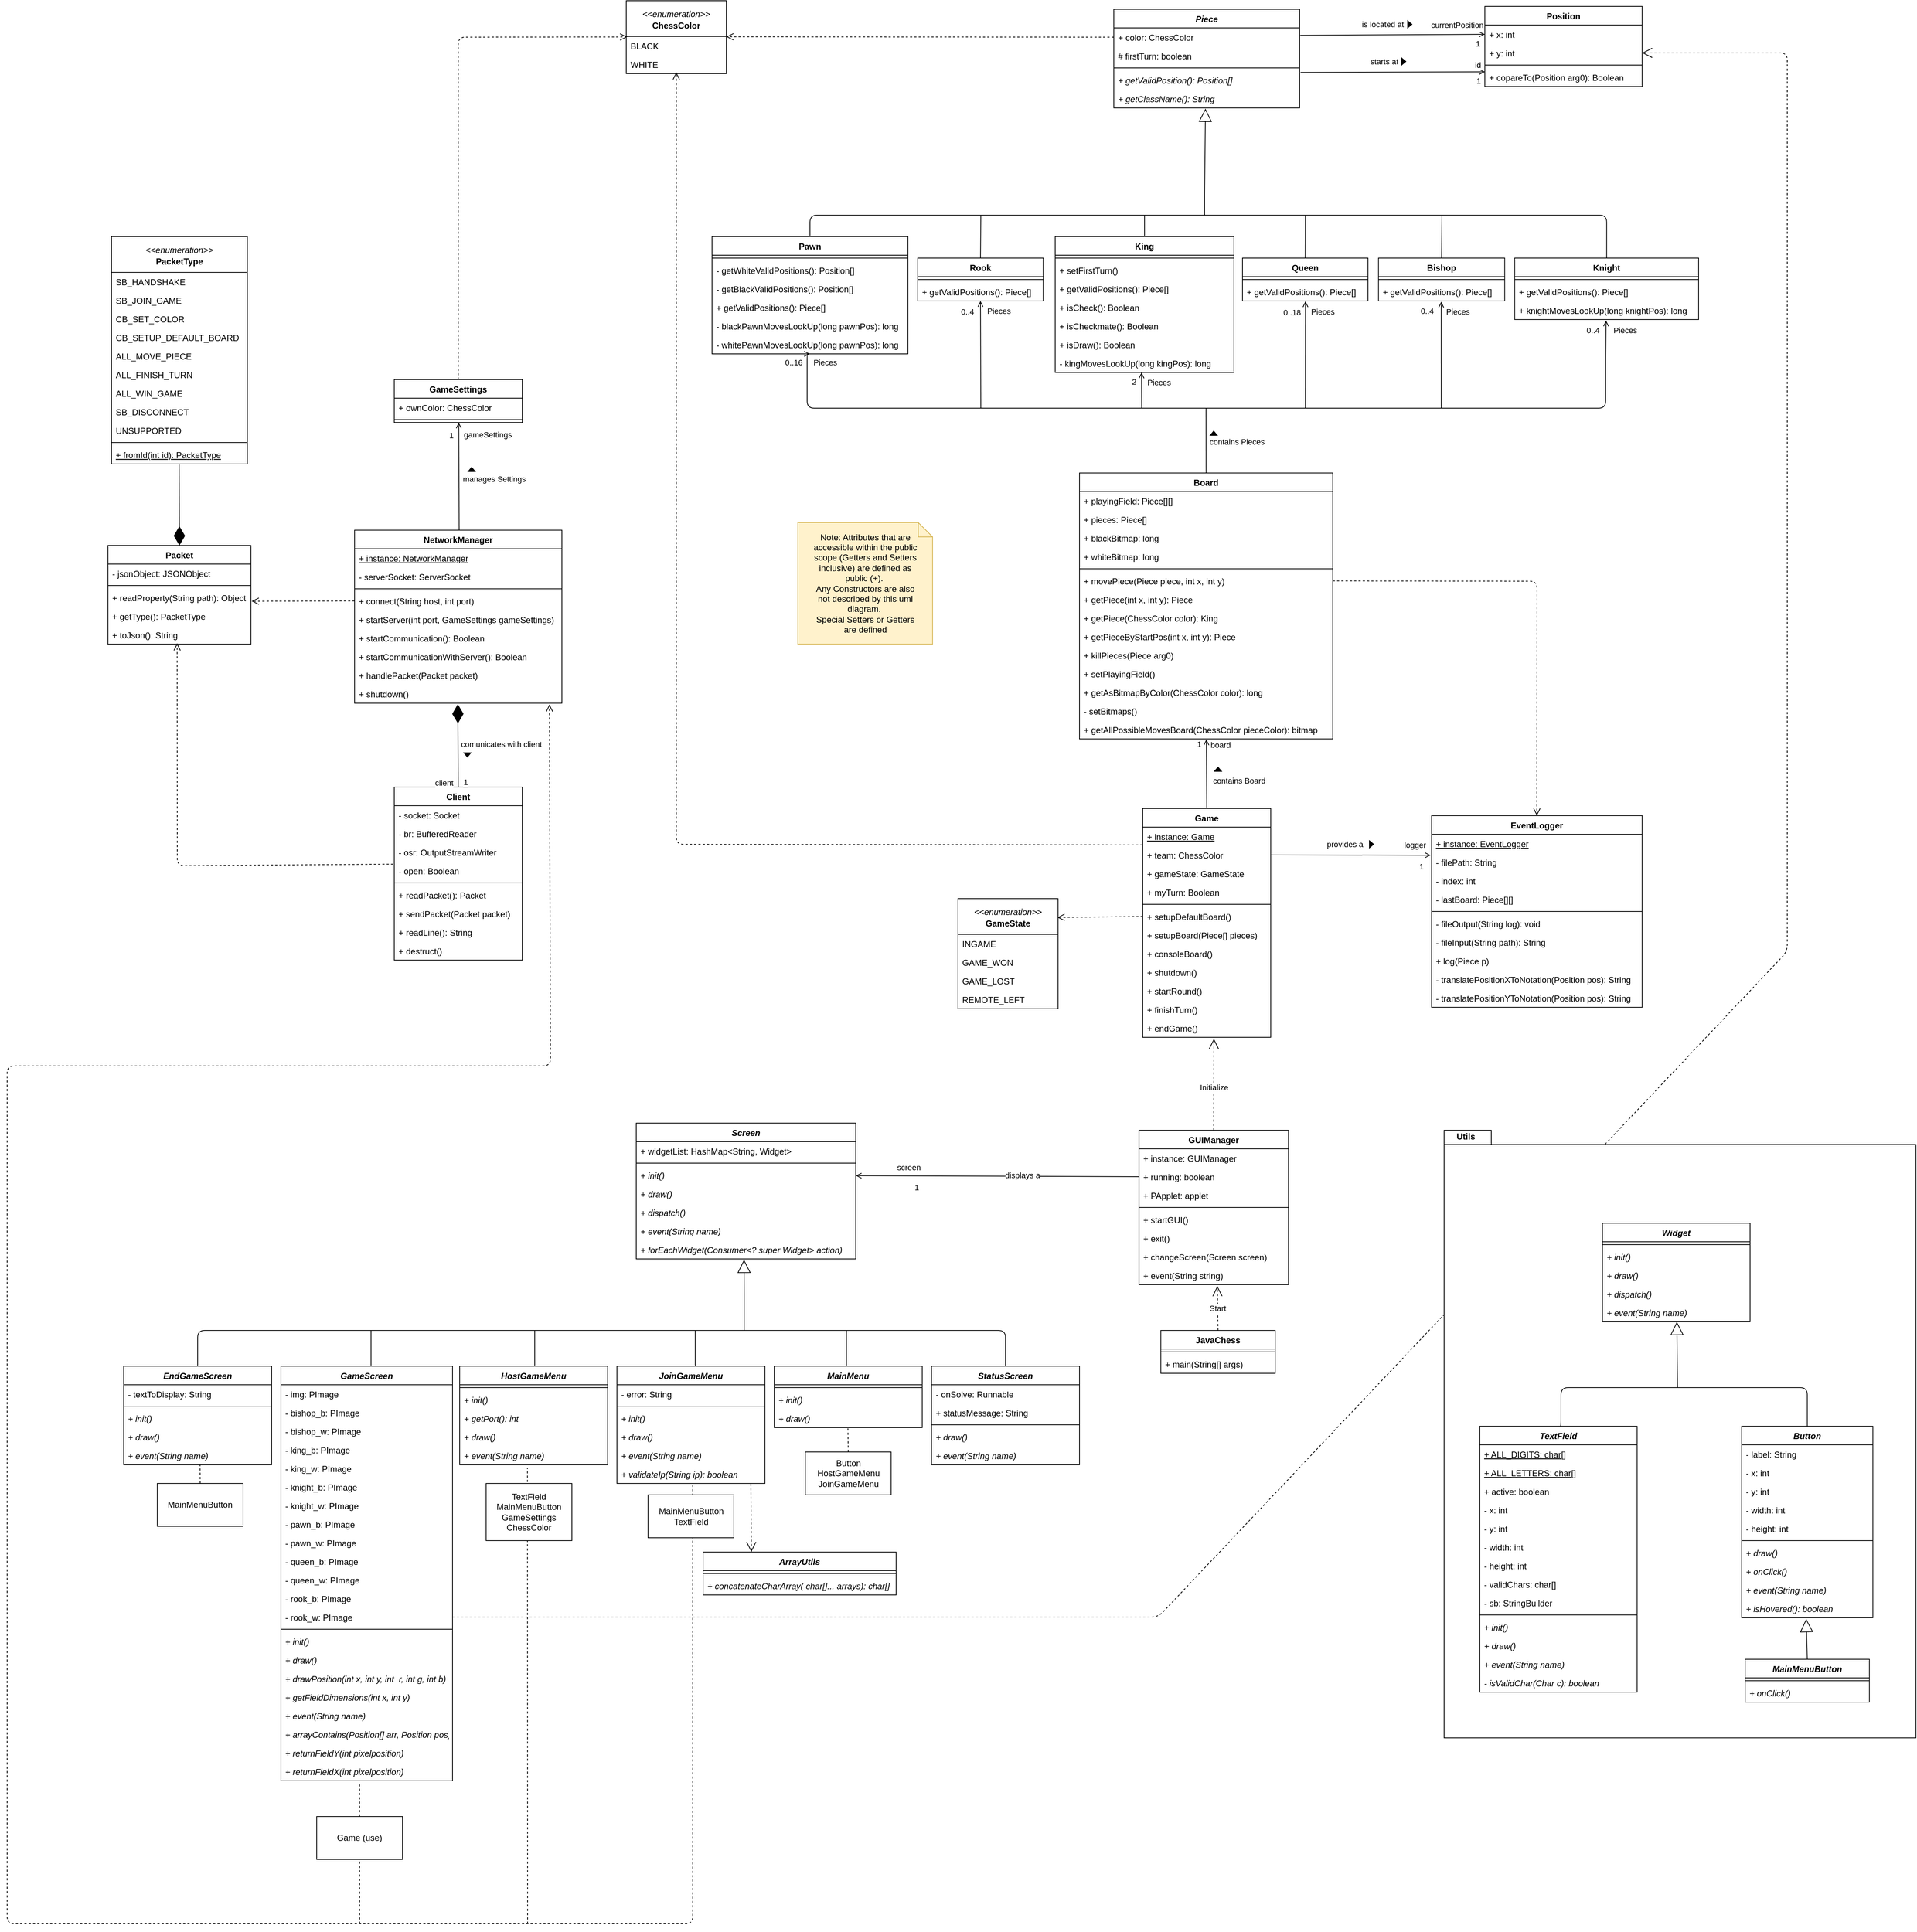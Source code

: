 <mxfile version="15.7.3" type="device"><diagram id="QiO1Wd_Hvcqk1EZPamI7" name="Page-1"><mxGraphModel dx="7342" dy="4497" grid="1" gridSize="10" guides="1" tooltips="1" connect="1" arrows="1" fold="1" page="1" pageScale="1" pageWidth="827" pageHeight="1169" math="0" shadow="0"><root><mxCell id="0"/><mxCell id="1" parent="0"/><mxCell id="n-QpUPMGMbVqNo4bRFKj-1" value="Piece" style="swimlane;fontStyle=3;align=center;verticalAlign=top;childLayout=stackLayout;horizontal=1;startSize=26;horizontalStack=0;resizeParent=1;resizeParentMax=0;resizeLast=0;collapsible=1;marginBottom=0;" parent="1" vertex="1"><mxGeometry x="188" y="-818" width="260" height="138" as="geometry"><mxRectangle x="320" y="60" width="70" height="26" as="alternateBounds"/></mxGeometry></mxCell><mxCell id="y1pp2kPINJk6-udKGznK-7" value="+ color: ChessColor" style="text;strokeColor=none;fillColor=none;align=left;verticalAlign=top;spacingLeft=4;spacingRight=4;overflow=hidden;rotatable=0;points=[[0,0.5],[1,0.5]];portConstraint=eastwest;" parent="n-QpUPMGMbVqNo4bRFKj-1" vertex="1"><mxGeometry y="26" width="260" height="26" as="geometry"/></mxCell><mxCell id="zDHkZ5imUEJy7tIqYr6v-16" value="# firstTurn: boolean" style="text;strokeColor=none;fillColor=none;align=left;verticalAlign=top;spacingLeft=4;spacingRight=4;overflow=hidden;rotatable=0;points=[[0,0.5],[1,0.5]];portConstraint=eastwest;" vertex="1" parent="n-QpUPMGMbVqNo4bRFKj-1"><mxGeometry y="52" width="260" height="26" as="geometry"/></mxCell><mxCell id="n-QpUPMGMbVqNo4bRFKj-3" value="" style="line;strokeWidth=1;fillColor=none;align=left;verticalAlign=middle;spacingTop=-1;spacingLeft=3;spacingRight=3;rotatable=0;labelPosition=right;points=[];portConstraint=eastwest;" parent="n-QpUPMGMbVqNo4bRFKj-1" vertex="1"><mxGeometry y="78" width="260" height="8" as="geometry"/></mxCell><mxCell id="n-QpUPMGMbVqNo4bRFKj-76" value="+ getValidPosition(): Position[]" style="text;strokeColor=none;fillColor=none;align=left;verticalAlign=top;spacingLeft=4;spacingRight=4;overflow=hidden;rotatable=0;points=[[0,0.5],[1,0.5]];portConstraint=eastwest;fontStyle=2" parent="n-QpUPMGMbVqNo4bRFKj-1" vertex="1"><mxGeometry y="86" width="260" height="26" as="geometry"/></mxCell><mxCell id="zDHkZ5imUEJy7tIqYr6v-17" value="+ getClassName(): String" style="text;strokeColor=none;fillColor=none;align=left;verticalAlign=top;spacingLeft=4;spacingRight=4;overflow=hidden;rotatable=0;points=[[0,0.5],[1,0.5]];portConstraint=eastwest;fontStyle=2" vertex="1" parent="n-QpUPMGMbVqNo4bRFKj-1"><mxGeometry y="112" width="260" height="26" as="geometry"/></mxCell><mxCell id="n-QpUPMGMbVqNo4bRFKj-9" value="Queen" style="swimlane;fontStyle=1;align=center;verticalAlign=top;childLayout=stackLayout;horizontal=1;startSize=26;horizontalStack=0;resizeParent=1;resizeParentMax=0;resizeLast=0;collapsible=1;marginBottom=0;" parent="1" vertex="1"><mxGeometry x="368" y="-470" width="175.5" height="60" as="geometry"/></mxCell><mxCell id="n-QpUPMGMbVqNo4bRFKj-11" value="" style="line;strokeWidth=1;fillColor=none;align=left;verticalAlign=middle;spacingTop=-1;spacingLeft=3;spacingRight=3;rotatable=0;labelPosition=right;points=[];portConstraint=eastwest;" parent="n-QpUPMGMbVqNo4bRFKj-9" vertex="1"><mxGeometry y="26" width="175.5" height="8" as="geometry"/></mxCell><mxCell id="n-QpUPMGMbVqNo4bRFKj-12" value="+ getValidPositions(): Piece[]" style="text;strokeColor=none;fillColor=none;align=left;verticalAlign=top;spacingLeft=4;spacingRight=4;overflow=hidden;rotatable=0;points=[[0,0.5],[1,0.5]];portConstraint=eastwest;" parent="n-QpUPMGMbVqNo4bRFKj-9" vertex="1"><mxGeometry y="34" width="175.5" height="26" as="geometry"/></mxCell><mxCell id="n-QpUPMGMbVqNo4bRFKj-13" value="Knight" style="swimlane;fontStyle=1;align=center;verticalAlign=top;childLayout=stackLayout;horizontal=1;startSize=26;horizontalStack=0;resizeParent=1;resizeParentMax=0;resizeLast=0;collapsible=1;marginBottom=0;" parent="1" vertex="1"><mxGeometry x="748.75" y="-470" width="257.25" height="86" as="geometry"/></mxCell><mxCell id="n-QpUPMGMbVqNo4bRFKj-15" value="" style="line;strokeWidth=1;fillColor=none;align=left;verticalAlign=middle;spacingTop=-1;spacingLeft=3;spacingRight=3;rotatable=0;labelPosition=right;points=[];portConstraint=eastwest;" parent="n-QpUPMGMbVqNo4bRFKj-13" vertex="1"><mxGeometry y="26" width="257.25" height="8" as="geometry"/></mxCell><mxCell id="n-QpUPMGMbVqNo4bRFKj-16" value="+ getValidPositions(): Piece[]" style="text;strokeColor=none;fillColor=none;align=left;verticalAlign=top;spacingLeft=4;spacingRight=4;overflow=hidden;rotatable=0;points=[[0,0.5],[1,0.5]];portConstraint=eastwest;" parent="n-QpUPMGMbVqNo4bRFKj-13" vertex="1"><mxGeometry y="34" width="257.25" height="26" as="geometry"/></mxCell><mxCell id="lWSPgEo8mrVRK9BXcf-R-54" value="+ knightMovesLookUp(long knightPos): long" style="text;strokeColor=none;fillColor=none;align=left;verticalAlign=top;spacingLeft=4;spacingRight=4;overflow=hidden;rotatable=0;points=[[0,0.5],[1,0.5]];portConstraint=eastwest;" parent="n-QpUPMGMbVqNo4bRFKj-13" vertex="1"><mxGeometry y="60" width="257.25" height="26" as="geometry"/></mxCell><mxCell id="n-QpUPMGMbVqNo4bRFKj-17" value="Bishop" style="swimlane;fontStyle=1;align=center;verticalAlign=top;childLayout=stackLayout;horizontal=1;startSize=26;horizontalStack=0;resizeParent=1;resizeParentMax=0;resizeLast=0;collapsible=1;marginBottom=0;" parent="1" vertex="1"><mxGeometry x="558.25" y="-470" width="176.5" height="60" as="geometry"/></mxCell><mxCell id="n-QpUPMGMbVqNo4bRFKj-19" value="" style="line;strokeWidth=1;fillColor=none;align=left;verticalAlign=middle;spacingTop=-1;spacingLeft=3;spacingRight=3;rotatable=0;labelPosition=right;points=[];portConstraint=eastwest;" parent="n-QpUPMGMbVqNo4bRFKj-17" vertex="1"><mxGeometry y="26" width="176.5" height="8" as="geometry"/></mxCell><mxCell id="n-QpUPMGMbVqNo4bRFKj-20" value="+ getValidPositions(): Piece[]" style="text;strokeColor=none;fillColor=none;align=left;verticalAlign=top;spacingLeft=4;spacingRight=4;overflow=hidden;rotatable=0;points=[[0,0.5],[1,0.5]];portConstraint=eastwest;" parent="n-QpUPMGMbVqNo4bRFKj-17" vertex="1"><mxGeometry y="34" width="176.5" height="26" as="geometry"/></mxCell><mxCell id="n-QpUPMGMbVqNo4bRFKj-21" value="Pawn" style="swimlane;fontStyle=1;align=center;verticalAlign=top;childLayout=stackLayout;horizontal=1;startSize=26;horizontalStack=0;resizeParent=1;resizeParentMax=0;resizeLast=0;collapsible=1;marginBottom=0;swimlaneLine=1;rounded=0;shadow=0;sketch=0;glass=0;" parent="1" vertex="1"><mxGeometry x="-374" y="-500" width="274" height="164" as="geometry"><mxRectangle x="160" y="260" width="60" height="26" as="alternateBounds"/></mxGeometry></mxCell><mxCell id="n-QpUPMGMbVqNo4bRFKj-23" value="" style="line;strokeWidth=1;fillColor=none;align=left;verticalAlign=middle;spacingTop=-1;spacingLeft=3;spacingRight=3;rotatable=0;labelPosition=right;points=[];portConstraint=eastwest;" parent="n-QpUPMGMbVqNo4bRFKj-21" vertex="1"><mxGeometry y="26" width="274" height="8" as="geometry"/></mxCell><mxCell id="n-QpUPMGMbVqNo4bRFKj-24" value="- getWhiteValidPositions(): Position[]" style="text;strokeColor=none;fillColor=none;align=left;verticalAlign=top;spacingLeft=4;spacingRight=4;overflow=hidden;rotatable=0;points=[[0,0.5],[1,0.5]];portConstraint=eastwest;" parent="n-QpUPMGMbVqNo4bRFKj-21" vertex="1"><mxGeometry y="34" width="274" height="26" as="geometry"/></mxCell><mxCell id="zDHkZ5imUEJy7tIqYr6v-19" value="- getBlackValidPositions(): Position[]" style="text;strokeColor=none;fillColor=none;align=left;verticalAlign=top;spacingLeft=4;spacingRight=4;overflow=hidden;rotatable=0;points=[[0,0.5],[1,0.5]];portConstraint=eastwest;" vertex="1" parent="n-QpUPMGMbVqNo4bRFKj-21"><mxGeometry y="60" width="274" height="26" as="geometry"/></mxCell><mxCell id="lWSPgEo8mrVRK9BXcf-R-48" value="+ getValidPositions(): Piece[]" style="text;strokeColor=none;fillColor=none;align=left;verticalAlign=top;spacingLeft=4;spacingRight=4;overflow=hidden;rotatable=0;points=[[0,0.5],[1,0.5]];portConstraint=eastwest;" parent="n-QpUPMGMbVqNo4bRFKj-21" vertex="1"><mxGeometry y="86" width="274" height="26" as="geometry"/></mxCell><mxCell id="zDHkZ5imUEJy7tIqYr6v-20" value="- blackPawnMovesLookUp(long pawnPos): long" style="text;strokeColor=none;fillColor=none;align=left;verticalAlign=top;spacingLeft=4;spacingRight=4;overflow=hidden;rotatable=0;points=[[0,0.5],[1,0.5]];portConstraint=eastwest;" vertex="1" parent="n-QpUPMGMbVqNo4bRFKj-21"><mxGeometry y="112" width="274" height="26" as="geometry"/></mxCell><mxCell id="zDHkZ5imUEJy7tIqYr6v-21" value="- whitePawnMovesLookUp(long pawnPos): long" style="text;strokeColor=none;fillColor=none;align=left;verticalAlign=top;spacingLeft=4;spacingRight=4;overflow=hidden;rotatable=0;points=[[0,0.5],[1,0.5]];portConstraint=eastwest;" vertex="1" parent="n-QpUPMGMbVqNo4bRFKj-21"><mxGeometry y="138" width="274" height="26" as="geometry"/></mxCell><mxCell id="n-QpUPMGMbVqNo4bRFKj-25" value="Rook" style="swimlane;fontStyle=1;align=center;verticalAlign=top;childLayout=stackLayout;horizontal=1;startSize=26;horizontalStack=0;resizeParent=1;resizeParentMax=0;resizeLast=0;collapsible=1;marginBottom=0;" parent="1" vertex="1"><mxGeometry x="-86.25" y="-470" width="175.5" height="60" as="geometry"/></mxCell><mxCell id="n-QpUPMGMbVqNo4bRFKj-27" value="" style="line;strokeWidth=1;fillColor=none;align=left;verticalAlign=middle;spacingTop=-1;spacingLeft=3;spacingRight=3;rotatable=0;labelPosition=right;points=[];portConstraint=eastwest;" parent="n-QpUPMGMbVqNo4bRFKj-25" vertex="1"><mxGeometry y="26" width="175.5" height="8" as="geometry"/></mxCell><mxCell id="n-QpUPMGMbVqNo4bRFKj-28" value="+ getValidPositions(): Piece[]" style="text;strokeColor=none;fillColor=none;align=left;verticalAlign=top;spacingLeft=4;spacingRight=4;overflow=hidden;rotatable=0;points=[[0,0.5],[1,0.5]];portConstraint=eastwest;" parent="n-QpUPMGMbVqNo4bRFKj-25" vertex="1"><mxGeometry y="34" width="175.5" height="26" as="geometry"/></mxCell><mxCell id="n-QpUPMGMbVqNo4bRFKj-29" value="Game" style="swimlane;fontStyle=1;align=center;verticalAlign=top;childLayout=stackLayout;horizontal=1;startSize=26;horizontalStack=0;resizeParent=1;resizeParentMax=0;resizeLast=0;collapsible=1;marginBottom=0;" parent="1" vertex="1"><mxGeometry x="228.5" y="300" width="179" height="320" as="geometry"><mxRectangle x="340" y="950" width="70" height="26" as="alternateBounds"/></mxGeometry></mxCell><mxCell id="n-QpUPMGMbVqNo4bRFKj-30" value="+ instance: Game" style="text;strokeColor=none;fillColor=none;align=left;verticalAlign=top;spacingLeft=4;spacingRight=4;overflow=hidden;rotatable=0;points=[[0,0.5],[1,0.5]];portConstraint=eastwest;fontStyle=4" parent="n-QpUPMGMbVqNo4bRFKj-29" vertex="1"><mxGeometry y="26" width="179" height="26" as="geometry"/></mxCell><mxCell id="y1pp2kPINJk6-udKGznK-51" value="+ team: ChessColor" style="text;strokeColor=none;fillColor=none;align=left;verticalAlign=top;spacingLeft=4;spacingRight=4;overflow=hidden;rotatable=0;points=[[0,0.5],[1,0.5]];portConstraint=eastwest;" parent="n-QpUPMGMbVqNo4bRFKj-29" vertex="1"><mxGeometry y="52" width="179" height="26" as="geometry"/></mxCell><mxCell id="lWSPgEo8mrVRK9BXcf-R-35" value="+ gameState: GameState" style="text;strokeColor=none;fillColor=none;align=left;verticalAlign=top;spacingLeft=4;spacingRight=4;overflow=hidden;rotatable=0;points=[[0,0.5],[1,0.5]];portConstraint=eastwest;" parent="n-QpUPMGMbVqNo4bRFKj-29" vertex="1"><mxGeometry y="78" width="179" height="26" as="geometry"/></mxCell><mxCell id="lWSPgEo8mrVRK9BXcf-R-36" value="+ myTurn: Boolean" style="text;strokeColor=none;fillColor=none;align=left;verticalAlign=top;spacingLeft=4;spacingRight=4;overflow=hidden;rotatable=0;points=[[0,0.5],[1,0.5]];portConstraint=eastwest;" parent="n-QpUPMGMbVqNo4bRFKj-29" vertex="1"><mxGeometry y="104" width="179" height="26" as="geometry"/></mxCell><mxCell id="n-QpUPMGMbVqNo4bRFKj-31" value="" style="line;strokeWidth=1;fillColor=none;align=left;verticalAlign=middle;spacingTop=-1;spacingLeft=3;spacingRight=3;rotatable=0;labelPosition=right;points=[];portConstraint=eastwest;" parent="n-QpUPMGMbVqNo4bRFKj-29" vertex="1"><mxGeometry y="130" width="179" height="8" as="geometry"/></mxCell><mxCell id="lWSPgEo8mrVRK9BXcf-R-38" value="+ setupDefaultBoard()" style="text;strokeColor=none;fillColor=none;align=left;verticalAlign=top;spacingLeft=4;spacingRight=4;overflow=hidden;rotatable=0;points=[[0,0.5],[1,0.5]];portConstraint=eastwest;" parent="n-QpUPMGMbVqNo4bRFKj-29" vertex="1"><mxGeometry y="138" width="179" height="26" as="geometry"/></mxCell><mxCell id="lWSPgEo8mrVRK9BXcf-R-39" value="+ setupBoard(Piece[] pieces)" style="text;strokeColor=none;fillColor=none;align=left;verticalAlign=top;spacingLeft=4;spacingRight=4;overflow=hidden;rotatable=0;points=[[0,0.5],[1,0.5]];portConstraint=eastwest;" parent="n-QpUPMGMbVqNo4bRFKj-29" vertex="1"><mxGeometry y="164" width="179" height="26" as="geometry"/></mxCell><mxCell id="lWSPgEo8mrVRK9BXcf-R-40" value="+ consoleBoard()" style="text;strokeColor=none;fillColor=none;align=left;verticalAlign=top;spacingLeft=4;spacingRight=4;overflow=hidden;rotatable=0;points=[[0,0.5],[1,0.5]];portConstraint=eastwest;" parent="n-QpUPMGMbVqNo4bRFKj-29" vertex="1"><mxGeometry y="190" width="179" height="26" as="geometry"/></mxCell><mxCell id="zDHkZ5imUEJy7tIqYr6v-12" value="+ shutdown()" style="text;strokeColor=none;fillColor=none;align=left;verticalAlign=top;spacingLeft=4;spacingRight=4;overflow=hidden;rotatable=0;points=[[0,0.5],[1,0.5]];portConstraint=eastwest;" vertex="1" parent="n-QpUPMGMbVqNo4bRFKj-29"><mxGeometry y="216" width="179" height="26" as="geometry"/></mxCell><mxCell id="zDHkZ5imUEJy7tIqYr6v-13" value="+ startRound()" style="text;strokeColor=none;fillColor=none;align=left;verticalAlign=top;spacingLeft=4;spacingRight=4;overflow=hidden;rotatable=0;points=[[0,0.5],[1,0.5]];portConstraint=eastwest;" vertex="1" parent="n-QpUPMGMbVqNo4bRFKj-29"><mxGeometry y="242" width="179" height="26" as="geometry"/></mxCell><mxCell id="zDHkZ5imUEJy7tIqYr6v-14" value="+ finishTurn()" style="text;strokeColor=none;fillColor=none;align=left;verticalAlign=top;spacingLeft=4;spacingRight=4;overflow=hidden;rotatable=0;points=[[0,0.5],[1,0.5]];portConstraint=eastwest;" vertex="1" parent="n-QpUPMGMbVqNo4bRFKj-29"><mxGeometry y="268" width="179" height="26" as="geometry"/></mxCell><mxCell id="zDHkZ5imUEJy7tIqYr6v-15" value="+ endGame()" style="text;strokeColor=none;fillColor=none;align=left;verticalAlign=top;spacingLeft=4;spacingRight=4;overflow=hidden;rotatable=0;points=[[0,0.5],[1,0.5]];portConstraint=eastwest;" vertex="1" parent="n-QpUPMGMbVqNo4bRFKj-29"><mxGeometry y="294" width="179" height="26" as="geometry"/></mxCell><mxCell id="n-QpUPMGMbVqNo4bRFKj-5" value="King" style="swimlane;fontStyle=1;align=center;verticalAlign=top;childLayout=stackLayout;horizontal=1;startSize=26;horizontalStack=0;resizeParent=1;resizeParentMax=0;resizeLast=0;collapsible=1;marginBottom=0;" parent="1" vertex="1"><mxGeometry x="106" y="-500" width="250" height="190" as="geometry"/></mxCell><mxCell id="n-QpUPMGMbVqNo4bRFKj-7" value="" style="line;strokeWidth=1;fillColor=none;align=left;verticalAlign=middle;spacingTop=-1;spacingLeft=3;spacingRight=3;rotatable=0;labelPosition=right;points=[];portConstraint=eastwest;" parent="n-QpUPMGMbVqNo4bRFKj-5" vertex="1"><mxGeometry y="26" width="250" height="8" as="geometry"/></mxCell><mxCell id="n-QpUPMGMbVqNo4bRFKj-8" value="+ setFirstTurn()" style="text;strokeColor=none;fillColor=none;align=left;verticalAlign=top;spacingLeft=4;spacingRight=4;overflow=hidden;rotatable=0;points=[[0,0.5],[1,0.5]];portConstraint=eastwest;" parent="n-QpUPMGMbVqNo4bRFKj-5" vertex="1"><mxGeometry y="34" width="250" height="26" as="geometry"/></mxCell><mxCell id="zDHkZ5imUEJy7tIqYr6v-18" value="+ getValidPositions(): Piece[]" style="text;strokeColor=none;fillColor=none;align=left;verticalAlign=top;spacingLeft=4;spacingRight=4;overflow=hidden;rotatable=0;points=[[0,0.5],[1,0.5]];portConstraint=eastwest;" vertex="1" parent="n-QpUPMGMbVqNo4bRFKj-5"><mxGeometry y="60" width="250" height="26" as="geometry"/></mxCell><mxCell id="lWSPgEo8mrVRK9BXcf-R-49" value="+ isCheck(): Boolean" style="text;strokeColor=none;fillColor=none;align=left;verticalAlign=top;spacingLeft=4;spacingRight=4;overflow=hidden;rotatable=0;points=[[0,0.5],[1,0.5]];portConstraint=eastwest;" parent="n-QpUPMGMbVqNo4bRFKj-5" vertex="1"><mxGeometry y="86" width="250" height="26" as="geometry"/></mxCell><mxCell id="lWSPgEo8mrVRK9BXcf-R-50" value="+ isCheckmate(): Boolean" style="text;strokeColor=none;fillColor=none;align=left;verticalAlign=top;spacingLeft=4;spacingRight=4;overflow=hidden;rotatable=0;points=[[0,0.5],[1,0.5]];portConstraint=eastwest;" parent="n-QpUPMGMbVqNo4bRFKj-5" vertex="1"><mxGeometry y="112" width="250" height="26" as="geometry"/></mxCell><mxCell id="lWSPgEo8mrVRK9BXcf-R-51" value="+ isDraw(): Boolean" style="text;strokeColor=none;fillColor=none;align=left;verticalAlign=top;spacingLeft=4;spacingRight=4;overflow=hidden;rotatable=0;points=[[0,0.5],[1,0.5]];portConstraint=eastwest;" parent="n-QpUPMGMbVqNo4bRFKj-5" vertex="1"><mxGeometry y="138" width="250" height="26" as="geometry"/></mxCell><mxCell id="lWSPgEo8mrVRK9BXcf-R-52" value="- kingMovesLookUp(long kingPos): long" style="text;strokeColor=none;fillColor=none;align=left;verticalAlign=top;spacingLeft=4;spacingRight=4;overflow=hidden;rotatable=0;points=[[0,0.5],[1,0.5]];portConstraint=eastwest;" parent="n-QpUPMGMbVqNo4bRFKj-5" vertex="1"><mxGeometry y="164" width="250" height="26" as="geometry"/></mxCell><mxCell id="n-QpUPMGMbVqNo4bRFKj-78" value="Position" style="swimlane;fontStyle=1;align=center;verticalAlign=top;childLayout=stackLayout;horizontal=1;startSize=26;horizontalStack=0;resizeParent=1;resizeParentMax=0;resizeLast=0;collapsible=1;marginBottom=0;" parent="1" vertex="1"><mxGeometry x="707" y="-822" width="220" height="112" as="geometry"><mxRectangle x="320" y="60" width="70" height="26" as="alternateBounds"/></mxGeometry></mxCell><mxCell id="n-QpUPMGMbVqNo4bRFKj-79" value="+ x: int" style="text;strokeColor=none;fillColor=none;align=left;verticalAlign=top;spacingLeft=4;spacingRight=4;overflow=hidden;rotatable=0;points=[[0,0.5],[1,0.5]];portConstraint=eastwest;" parent="n-QpUPMGMbVqNo4bRFKj-78" vertex="1"><mxGeometry y="26" width="220" height="26" as="geometry"/></mxCell><mxCell id="n-QpUPMGMbVqNo4bRFKj-80" value="+ y: int" style="text;strokeColor=none;fillColor=none;align=left;verticalAlign=top;spacingLeft=4;spacingRight=4;overflow=hidden;rotatable=0;points=[[0,0.5],[1,0.5]];portConstraint=eastwest;" parent="n-QpUPMGMbVqNo4bRFKj-78" vertex="1"><mxGeometry y="52" width="220" height="26" as="geometry"/></mxCell><mxCell id="n-QpUPMGMbVqNo4bRFKj-81" value="" style="line;strokeWidth=1;fillColor=none;align=left;verticalAlign=middle;spacingTop=-1;spacingLeft=3;spacingRight=3;rotatable=0;labelPosition=right;points=[];portConstraint=eastwest;" parent="n-QpUPMGMbVqNo4bRFKj-78" vertex="1"><mxGeometry y="78" width="220" height="8" as="geometry"/></mxCell><mxCell id="-I5WOuQX6gCvsFCNPDKH-2" value="+ copareTo(Position arg0): Boolean" style="text;strokeColor=none;fillColor=none;align=left;verticalAlign=top;spacingLeft=4;spacingRight=4;overflow=hidden;rotatable=0;points=[[0,0.5],[1,0.5]];portConstraint=eastwest;" parent="n-QpUPMGMbVqNo4bRFKj-78" vertex="1"><mxGeometry y="86" width="220" height="26" as="geometry"/></mxCell><mxCell id="n-QpUPMGMbVqNo4bRFKj-88" value="" style="endArrow=none;endFill=0;endSize=12;html=1;entryX=1.003;entryY=0.397;entryDx=0;entryDy=0;entryPerimeter=0;exitX=0;exitY=0.5;exitDx=0;exitDy=0;startArrow=open;startFill=0;" parent="1" source="n-QpUPMGMbVqNo4bRFKj-79" target="y1pp2kPINJk6-udKGznK-7" edge="1"><mxGeometry width="160" relative="1" as="geometry"><mxPoint x="627" y="-782" as="sourcePoint"/><mxPoint x="450" y="-781" as="targetPoint"/></mxGeometry></mxCell><mxCell id="bBbMq3DEwbk08YWyzh2Q-37" value="currentPosition" style="edgeLabel;html=1;align=center;verticalAlign=middle;resizable=0;points=[];" parent="n-QpUPMGMbVqNo4bRFKj-88" vertex="1" connectable="0"><mxGeometry x="0.671" relative="1" as="geometry"><mxPoint x="176" y="-14" as="offset"/></mxGeometry></mxCell><mxCell id="bBbMq3DEwbk08YWyzh2Q-38" value="1" style="edgeLabel;html=1;align=center;verticalAlign=middle;resizable=0;points=[];" parent="n-QpUPMGMbVqNo4bRFKj-88" vertex="1" connectable="0"><mxGeometry x="0.431" relative="1" as="geometry"><mxPoint x="175" y="12" as="offset"/></mxGeometry></mxCell><mxCell id="bBbMq3DEwbk08YWyzh2Q-45" value="is located at" style="edgeLabel;html=1;align=center;verticalAlign=middle;resizable=0;points=[];" parent="n-QpUPMGMbVqNo4bRFKj-88" vertex="1" connectable="0"><mxGeometry x="0.386" y="-1" relative="1" as="geometry"><mxPoint x="36" y="-14" as="offset"/></mxGeometry></mxCell><mxCell id="y1pp2kPINJk6-udKGznK-31" value="" style="group" parent="1" vertex="1" connectable="0"><mxGeometry x="-494" y="-830" width="140" height="128" as="geometry"/></mxCell><mxCell id="y1pp2kPINJk6-udKGznK-32" value="" style="group" parent="y1pp2kPINJk6-udKGznK-31" vertex="1" connectable="0"><mxGeometry width="140" height="128" as="geometry"/></mxCell><mxCell id="y1pp2kPINJk6-udKGznK-25" value="&lt;&lt;enumeration&gt;&gt;&#10;" style="swimlane;fontStyle=2;childLayout=stackLayout;horizontal=1;startSize=50;fillColor=none;horizontalStack=0;resizeParent=1;resizeParentMax=0;resizeLast=0;collapsible=1;marginBottom=0;" parent="y1pp2kPINJk6-udKGznK-32" vertex="1"><mxGeometry width="140" height="102" as="geometry"/></mxCell><mxCell id="y1pp2kPINJk6-udKGznK-26" value="BLACK" style="text;strokeColor=none;fillColor=none;align=left;verticalAlign=top;spacingLeft=4;spacingRight=4;overflow=hidden;rotatable=0;points=[[0,0.5],[1,0.5]];portConstraint=eastwest;" parent="y1pp2kPINJk6-udKGznK-25" vertex="1"><mxGeometry y="50" width="140" height="26" as="geometry"/></mxCell><mxCell id="y1pp2kPINJk6-udKGznK-28" value="WHITE" style="text;strokeColor=none;fillColor=none;align=left;verticalAlign=top;spacingLeft=4;spacingRight=4;overflow=hidden;rotatable=0;points=[[0,0.5],[1,0.5]];portConstraint=eastwest;" parent="y1pp2kPINJk6-udKGznK-25" vertex="1"><mxGeometry y="76" width="140" height="26" as="geometry"/></mxCell><mxCell id="y1pp2kPINJk6-udKGznK-29" value="ChessColor" style="text;align=center;fontStyle=1;verticalAlign=middle;spacingLeft=3;spacingRight=3;strokeColor=none;rotatable=0;points=[[0,0.5],[1,0.5]];portConstraint=eastwest;" parent="y1pp2kPINJk6-udKGznK-32" vertex="1"><mxGeometry x="30" y="21" width="80" height="26" as="geometry"/></mxCell><mxCell id="y1pp2kPINJk6-udKGznK-33" value="" style="html=1;verticalAlign=bottom;endArrow=open;dashed=1;endSize=8;exitX=0;exitY=0.5;exitDx=0;exitDy=0;entryX=0.999;entryY=0.018;entryDx=0;entryDy=0;entryPerimeter=0;" parent="1" source="y1pp2kPINJk6-udKGznK-7" target="y1pp2kPINJk6-udKGznK-26" edge="1"><mxGeometry relative="1" as="geometry"><mxPoint x="168" y="-760" as="sourcePoint"/><mxPoint x="69" y="-730" as="targetPoint"/></mxGeometry></mxCell><mxCell id="y1pp2kPINJk6-udKGznK-34" value="JavaChess" style="swimlane;fontStyle=1;align=center;verticalAlign=top;childLayout=stackLayout;horizontal=1;startSize=26;horizontalStack=0;resizeParent=1;resizeParentMax=0;resizeLast=0;collapsible=1;marginBottom=0;" parent="1" vertex="1"><mxGeometry x="253.75" y="1030" width="160" height="60" as="geometry"><mxRectangle x="340" y="950" width="70" height="26" as="alternateBounds"/></mxGeometry></mxCell><mxCell id="y1pp2kPINJk6-udKGznK-36" value="" style="line;strokeWidth=1;fillColor=none;align=left;verticalAlign=middle;spacingTop=-1;spacingLeft=3;spacingRight=3;rotatable=0;labelPosition=right;points=[];portConstraint=eastwest;" parent="y1pp2kPINJk6-udKGznK-34" vertex="1"><mxGeometry y="26" width="160" height="8" as="geometry"/></mxCell><mxCell id="y1pp2kPINJk6-udKGznK-37" value="+ main(String[] args)" style="text;strokeColor=none;fillColor=none;align=left;verticalAlign=top;spacingLeft=4;spacingRight=4;overflow=hidden;rotatable=0;points=[[0,0.5],[1,0.5]];portConstraint=eastwest;" parent="y1pp2kPINJk6-udKGznK-34" vertex="1"><mxGeometry y="34" width="160" height="26" as="geometry"/></mxCell><mxCell id="y1pp2kPINJk6-udKGznK-40" value="Board" style="swimlane;fontStyle=1;align=center;verticalAlign=top;childLayout=stackLayout;horizontal=1;startSize=26;horizontalStack=0;resizeParent=1;resizeParentMax=0;resizeLast=0;collapsible=1;marginBottom=0;" parent="1" vertex="1"><mxGeometry x="140" y="-169.38" width="354.25" height="372" as="geometry"/></mxCell><mxCell id="y1pp2kPINJk6-udKGznK-43" value="+ playingField: Piece[][]" style="text;strokeColor=none;fillColor=none;align=left;verticalAlign=top;spacingLeft=4;spacingRight=4;overflow=hidden;rotatable=0;points=[[0,0.5],[1,0.5]];portConstraint=eastwest;" parent="y1pp2kPINJk6-udKGznK-40" vertex="1"><mxGeometry y="26" width="354.25" height="26" as="geometry"/></mxCell><mxCell id="zDHkZ5imUEJy7tIqYr6v-1" value="+ pieces: Piece[]" style="text;strokeColor=none;fillColor=none;align=left;verticalAlign=top;spacingLeft=4;spacingRight=4;overflow=hidden;rotatable=0;points=[[0,0.5],[1,0.5]];portConstraint=eastwest;" vertex="1" parent="y1pp2kPINJk6-udKGznK-40"><mxGeometry y="52" width="354.25" height="26" as="geometry"/></mxCell><mxCell id="zDHkZ5imUEJy7tIqYr6v-2" value="+ blackBitmap: long" style="text;strokeColor=none;fillColor=none;align=left;verticalAlign=top;spacingLeft=4;spacingRight=4;overflow=hidden;rotatable=0;points=[[0,0.5],[1,0.5]];portConstraint=eastwest;" vertex="1" parent="y1pp2kPINJk6-udKGznK-40"><mxGeometry y="78" width="354.25" height="26" as="geometry"/></mxCell><mxCell id="zDHkZ5imUEJy7tIqYr6v-3" value="+ whiteBitmap: long" style="text;strokeColor=none;fillColor=none;align=left;verticalAlign=top;spacingLeft=4;spacingRight=4;overflow=hidden;rotatable=0;points=[[0,0.5],[1,0.5]];portConstraint=eastwest;" vertex="1" parent="y1pp2kPINJk6-udKGznK-40"><mxGeometry y="104" width="354.25" height="26" as="geometry"/></mxCell><mxCell id="lWSPgEo8mrVRK9BXcf-R-41" value="" style="line;strokeWidth=1;fillColor=none;align=left;verticalAlign=middle;spacingTop=-1;spacingLeft=3;spacingRight=3;rotatable=0;labelPosition=right;points=[];portConstraint=eastwest;" parent="y1pp2kPINJk6-udKGznK-40" vertex="1"><mxGeometry y="130" width="354.25" height="8" as="geometry"/></mxCell><mxCell id="lWSPgEo8mrVRK9BXcf-R-42" value="+ movePiece(Piece piece, int x, int y)" style="text;strokeColor=none;fillColor=none;align=left;verticalAlign=top;spacingLeft=4;spacingRight=4;overflow=hidden;rotatable=0;points=[[0,0.5],[1,0.5]];portConstraint=eastwest;" parent="y1pp2kPINJk6-udKGznK-40" vertex="1"><mxGeometry y="138" width="354.25" height="26" as="geometry"/></mxCell><mxCell id="zDHkZ5imUEJy7tIqYr6v-4" value="+ getPiece(int x, int y): Piece" style="text;strokeColor=none;fillColor=none;align=left;verticalAlign=top;spacingLeft=4;spacingRight=4;overflow=hidden;rotatable=0;points=[[0,0.5],[1,0.5]];portConstraint=eastwest;" vertex="1" parent="y1pp2kPINJk6-udKGznK-40"><mxGeometry y="164" width="354.25" height="26" as="geometry"/></mxCell><mxCell id="zDHkZ5imUEJy7tIqYr6v-5" value="+ getPiece(ChessColor color): King" style="text;strokeColor=none;fillColor=none;align=left;verticalAlign=top;spacingLeft=4;spacingRight=4;overflow=hidden;rotatable=0;points=[[0,0.5],[1,0.5]];portConstraint=eastwest;" vertex="1" parent="y1pp2kPINJk6-udKGznK-40"><mxGeometry y="190" width="354.25" height="26" as="geometry"/></mxCell><mxCell id="zDHkZ5imUEJy7tIqYr6v-6" value="+ getPieceByStartPos(int x, int y): Piece" style="text;strokeColor=none;fillColor=none;align=left;verticalAlign=top;spacingLeft=4;spacingRight=4;overflow=hidden;rotatable=0;points=[[0,0.5],[1,0.5]];portConstraint=eastwest;" vertex="1" parent="y1pp2kPINJk6-udKGznK-40"><mxGeometry y="216" width="354.25" height="26" as="geometry"/></mxCell><mxCell id="y1pp2kPINJk6-udKGznK-46" value="+ killPieces(Piece arg0)" style="text;strokeColor=none;fillColor=none;align=left;verticalAlign=top;spacingLeft=4;spacingRight=4;overflow=hidden;rotatable=0;points=[[0,0.5],[1,0.5]];portConstraint=eastwest;" parent="y1pp2kPINJk6-udKGznK-40" vertex="1"><mxGeometry y="242" width="354.25" height="26" as="geometry"/></mxCell><mxCell id="lWSPgEo8mrVRK9BXcf-R-43" value="+ setPlayingField()" style="text;strokeColor=none;fillColor=none;align=left;verticalAlign=top;spacingLeft=4;spacingRight=4;overflow=hidden;rotatable=0;points=[[0,0.5],[1,0.5]];portConstraint=eastwest;" parent="y1pp2kPINJk6-udKGznK-40" vertex="1"><mxGeometry y="268" width="354.25" height="26" as="geometry"/></mxCell><mxCell id="lWSPgEo8mrVRK9BXcf-R-44" value="+ getAsBitmapByColor(ChessColor color): long" style="text;strokeColor=none;fillColor=none;align=left;verticalAlign=top;spacingLeft=4;spacingRight=4;overflow=hidden;rotatable=0;points=[[0,0.5],[1,0.5]];portConstraint=eastwest;" parent="y1pp2kPINJk6-udKGznK-40" vertex="1"><mxGeometry y="294" width="354.25" height="26" as="geometry"/></mxCell><mxCell id="zDHkZ5imUEJy7tIqYr6v-7" value="- setBitmaps()" style="text;strokeColor=none;fillColor=none;align=left;verticalAlign=top;spacingLeft=4;spacingRight=4;overflow=hidden;rotatable=0;points=[[0,0.5],[1,0.5]];portConstraint=eastwest;" vertex="1" parent="y1pp2kPINJk6-udKGznK-40"><mxGeometry y="320" width="354.25" height="26" as="geometry"/></mxCell><mxCell id="zDHkZ5imUEJy7tIqYr6v-8" value="+ getAllPossibleMovesBoard(ChessColor pieceColor): bitmap" style="text;strokeColor=none;fillColor=none;align=left;verticalAlign=top;spacingLeft=4;spacingRight=4;overflow=hidden;rotatable=0;points=[[0,0.5],[1,0.5]];portConstraint=eastwest;" vertex="1" parent="y1pp2kPINJk6-udKGznK-40"><mxGeometry y="346" width="354.25" height="26" as="geometry"/></mxCell><mxCell id="bBbMq3DEwbk08YWyzh2Q-1" value="" style="endArrow=block;endSize=16;endFill=0;html=1;entryX=0.493;entryY=1.034;entryDx=0;entryDy=0;entryPerimeter=0;" parent="1" edge="1"><mxGeometry width="160" relative="1" as="geometry"><mxPoint x="315" y="-530" as="sourcePoint"/><mxPoint x="316.18" y="-679.116" as="targetPoint"/><Array as="points"><mxPoint x="315" y="-560"/></Array></mxGeometry></mxCell><mxCell id="bBbMq3DEwbk08YWyzh2Q-2" value="" style="endArrow=none;html=1;edgeStyle=orthogonalEdgeStyle;exitX=0.5;exitY=0;exitDx=0;exitDy=0;entryX=0.5;entryY=0;entryDx=0;entryDy=0;" parent="1" source="n-QpUPMGMbVqNo4bRFKj-21" target="n-QpUPMGMbVqNo4bRFKj-13" edge="1"><mxGeometry relative="1" as="geometry"><mxPoint x="21.5" y="-520" as="sourcePoint"/><mxPoint x="792.5" y="-530" as="targetPoint"/><Array as="points"><mxPoint x="-211" y="-530"/><mxPoint x="792" y="-530"/></Array></mxGeometry></mxCell><mxCell id="bBbMq3DEwbk08YWyzh2Q-7" value="" style="endArrow=none;html=1;exitX=0.5;exitY=0;exitDx=0;exitDy=0;" parent="1" source="n-QpUPMGMbVqNo4bRFKj-25" edge="1"><mxGeometry width="50" height="50" relative="1" as="geometry"><mxPoint x="-68.5" y="-580" as="sourcePoint"/><mxPoint x="2" y="-530" as="targetPoint"/></mxGeometry></mxCell><mxCell id="bBbMq3DEwbk08YWyzh2Q-8" value="" style="endArrow=none;html=1;exitX=0.5;exitY=0;exitDx=0;exitDy=0;" parent="1" source="n-QpUPMGMbVqNo4bRFKj-5" edge="1"><mxGeometry width="50" height="50" relative="1" as="geometry"><mxPoint x="222.5" y="-490" as="sourcePoint"/><mxPoint x="231" y="-530" as="targetPoint"/></mxGeometry></mxCell><mxCell id="bBbMq3DEwbk08YWyzh2Q-9" value="" style="endArrow=none;html=1;exitX=0.5;exitY=0;exitDx=0;exitDy=0;" parent="1" source="n-QpUPMGMbVqNo4bRFKj-9" edge="1"><mxGeometry width="50" height="50" relative="1" as="geometry"><mxPoint x="411.26" y="-490" as="sourcePoint"/><mxPoint x="456" y="-530" as="targetPoint"/></mxGeometry></mxCell><mxCell id="bBbMq3DEwbk08YWyzh2Q-10" value="" style="endArrow=none;html=1;exitX=0.5;exitY=0;exitDx=0;exitDy=0;" parent="1" source="n-QpUPMGMbVqNo4bRFKj-17" edge="1"><mxGeometry width="50" height="50" relative="1" as="geometry"><mxPoint x="421.5" y="-480" as="sourcePoint"/><mxPoint x="647" y="-530" as="targetPoint"/></mxGeometry></mxCell><mxCell id="bBbMq3DEwbk08YWyzh2Q-11" value="" style="endArrow=none;html=1;exitX=0.5;exitY=0;exitDx=0;exitDy=0;" parent="1" source="y1pp2kPINJk6-udKGznK-40" edge="1"><mxGeometry width="50" height="50" relative="1" as="geometry"><mxPoint x="317" y="70" as="sourcePoint"/><mxPoint x="317" y="-260" as="targetPoint"/></mxGeometry></mxCell><mxCell id="bBbMq3DEwbk08YWyzh2Q-35" value="contains Pieces" style="edgeLabel;html=1;align=center;verticalAlign=middle;resizable=0;points=[];" parent="bBbMq3DEwbk08YWyzh2Q-11" vertex="1" connectable="0"><mxGeometry x="-0.145" y="-1" relative="1" as="geometry"><mxPoint x="42" y="-5" as="offset"/></mxGeometry></mxCell><mxCell id="bBbMq3DEwbk08YWyzh2Q-13" value="" style="endArrow=open;html=1;edgeStyle=orthogonalEdgeStyle;exitX=0.5;exitY=1;exitDx=0;exitDy=0;endFill=0;startArrow=open;startFill=0;entryX=0.497;entryY=1.051;entryDx=0;entryDy=0;entryPerimeter=0;" parent="1" source="n-QpUPMGMbVqNo4bRFKj-21" target="lWSPgEo8mrVRK9BXcf-R-54" edge="1"><mxGeometry relative="1" as="geometry"><mxPoint x="-164" y="-390" as="sourcePoint"/><mxPoint x="841" y="-320" as="targetPoint"/><Array as="points"><mxPoint x="-241" y="-260"/><mxPoint x="876" y="-260"/><mxPoint x="876" y="-320"/><mxPoint x="877" y="-320"/></Array></mxGeometry></mxCell><mxCell id="bBbMq3DEwbk08YWyzh2Q-24" value="Pieces" style="edgeLabel;html=1;align=center;verticalAlign=middle;resizable=0;points=[];" parent="bBbMq3DEwbk08YWyzh2Q-13" vertex="1" connectable="0"><mxGeometry x="-0.976" y="-2" relative="1" as="geometry"><mxPoint x="27" as="offset"/></mxGeometry></mxCell><mxCell id="bBbMq3DEwbk08YWyzh2Q-25" value="0..16" style="edgeLabel;html=1;align=center;verticalAlign=middle;resizable=0;points=[];" parent="bBbMq3DEwbk08YWyzh2Q-13" vertex="1" connectable="0"><mxGeometry x="-0.972" relative="1" as="geometry"><mxPoint x="-19" y="-3" as="offset"/></mxGeometry></mxCell><mxCell id="bBbMq3DEwbk08YWyzh2Q-32" value="0..4" style="edgeLabel;html=1;align=center;verticalAlign=middle;resizable=0;points=[];" parent="bBbMq3DEwbk08YWyzh2Q-13" vertex="1" connectable="0"><mxGeometry x="0.98" y="-1" relative="1" as="geometry"><mxPoint x="-20" as="offset"/></mxGeometry></mxCell><mxCell id="bBbMq3DEwbk08YWyzh2Q-33" value="Pieces" style="edgeLabel;html=1;align=center;verticalAlign=middle;resizable=0;points=[];" parent="bBbMq3DEwbk08YWyzh2Q-13" vertex="1" connectable="0"><mxGeometry x="0.983" y="-1" relative="1" as="geometry"><mxPoint x="25" y="2" as="offset"/></mxGeometry></mxCell><mxCell id="bBbMq3DEwbk08YWyzh2Q-14" value="" style="endArrow=open;html=1;endFill=0;entryX=0.497;entryY=1.038;entryDx=0;entryDy=0;entryPerimeter=0;" parent="1" target="n-QpUPMGMbVqNo4bRFKj-20" edge="1"><mxGeometry width="50" height="50" relative="1" as="geometry"><mxPoint x="646" y="-260" as="sourcePoint"/><mxPoint x="636" y="-350" as="targetPoint"/></mxGeometry></mxCell><mxCell id="bBbMq3DEwbk08YWyzh2Q-30" value="0..4" style="edgeLabel;html=1;align=center;verticalAlign=middle;resizable=0;points=[];" parent="bBbMq3DEwbk08YWyzh2Q-14" vertex="1" connectable="0"><mxGeometry x="0.823" y="1" relative="1" as="geometry"><mxPoint x="-19" as="offset"/></mxGeometry></mxCell><mxCell id="bBbMq3DEwbk08YWyzh2Q-31" value="Pieces" style="edgeLabel;html=1;align=center;verticalAlign=middle;resizable=0;points=[];" parent="bBbMq3DEwbk08YWyzh2Q-14" vertex="1" connectable="0"><mxGeometry x="0.843" relative="1" as="geometry"><mxPoint x="23" y="2" as="offset"/></mxGeometry></mxCell><mxCell id="bBbMq3DEwbk08YWyzh2Q-15" value="" style="endArrow=open;html=1;entryX=0.502;entryY=1.014;entryDx=0;entryDy=0;entryPerimeter=0;endFill=0;" parent="1" target="n-QpUPMGMbVqNo4bRFKj-12" edge="1"><mxGeometry width="50" height="50" relative="1" as="geometry"><mxPoint x="456" y="-260" as="sourcePoint"/><mxPoint x="411.91" y="-404.004" as="targetPoint"/></mxGeometry></mxCell><mxCell id="bBbMq3DEwbk08YWyzh2Q-28" value="Pieces" style="edgeLabel;html=1;align=center;verticalAlign=middle;resizable=0;points=[];" parent="bBbMq3DEwbk08YWyzh2Q-15" vertex="1" connectable="0"><mxGeometry x="0.786" y="-2" relative="1" as="geometry"><mxPoint x="22" y="-2" as="offset"/></mxGeometry></mxCell><mxCell id="bBbMq3DEwbk08YWyzh2Q-29" value="0..18" style="edgeLabel;html=1;align=center;verticalAlign=middle;resizable=0;points=[];" parent="bBbMq3DEwbk08YWyzh2Q-15" vertex="1" connectable="0"><mxGeometry x="0.801" relative="1" as="geometry"><mxPoint x="-19" as="offset"/></mxGeometry></mxCell><mxCell id="bBbMq3DEwbk08YWyzh2Q-16" value="" style="endArrow=open;html=1;endFill=0;entryX=0.483;entryY=1;entryDx=0;entryDy=0;entryPerimeter=0;" parent="1" target="lWSPgEo8mrVRK9BXcf-R-52" edge="1"><mxGeometry width="50" height="50" relative="1" as="geometry"><mxPoint x="227" y="-260" as="sourcePoint"/><mxPoint x="227" y="-330" as="targetPoint"/></mxGeometry></mxCell><mxCell id="bBbMq3DEwbk08YWyzh2Q-26" value="Pieces" style="edgeLabel;html=1;align=center;verticalAlign=middle;resizable=0;points=[];" parent="bBbMq3DEwbk08YWyzh2Q-16" vertex="1" connectable="0"><mxGeometry x="0.815" y="1" relative="1" as="geometry"><mxPoint x="25" y="9" as="offset"/></mxGeometry></mxCell><mxCell id="bBbMq3DEwbk08YWyzh2Q-27" value="2" style="edgeLabel;html=1;align=center;verticalAlign=middle;resizable=0;points=[];" parent="bBbMq3DEwbk08YWyzh2Q-16" vertex="1" connectable="0"><mxGeometry x="0.887" y="-2" relative="1" as="geometry"><mxPoint x="-13" y="10" as="offset"/></mxGeometry></mxCell><mxCell id="bBbMq3DEwbk08YWyzh2Q-17" value="" style="endArrow=open;html=1;entryX=0.5;entryY=1;entryDx=0;entryDy=0;endFill=0;" parent="1" target="n-QpUPMGMbVqNo4bRFKj-25" edge="1"><mxGeometry width="50" height="50" relative="1" as="geometry"><mxPoint x="2" y="-260" as="sourcePoint"/><mxPoint x="32" y="-400" as="targetPoint"/></mxGeometry></mxCell><mxCell id="bBbMq3DEwbk08YWyzh2Q-22" value="Pieces" style="edgeLabel;html=1;align=center;verticalAlign=middle;resizable=0;points=[];" parent="bBbMq3DEwbk08YWyzh2Q-17" vertex="1" connectable="0"><mxGeometry x="0.695" relative="1" as="geometry"><mxPoint x="25" y="-9" as="offset"/></mxGeometry></mxCell><mxCell id="bBbMq3DEwbk08YWyzh2Q-23" value="0..4" style="edgeLabel;html=1;align=center;verticalAlign=middle;resizable=0;points=[];" parent="bBbMq3DEwbk08YWyzh2Q-17" vertex="1" connectable="0"><mxGeometry x="0.797" y="-1" relative="1" as="geometry"><mxPoint x="-20" as="offset"/></mxGeometry></mxCell><mxCell id="bBbMq3DEwbk08YWyzh2Q-34" value="" style="triangle;whiteSpace=wrap;html=1;rotation=-90;fillColor=#000000;" parent="1" vertex="1"><mxGeometry x="324.75" y="-230" width="6" height="10" as="geometry"/></mxCell><mxCell id="bBbMq3DEwbk08YWyzh2Q-39" value="" style="endArrow=none;endFill=0;endSize=12;html=1;exitX=0.001;exitY=0.212;exitDx=0;exitDy=0;exitPerimeter=0;entryX=1.003;entryY=0.397;entryDx=0;entryDy=0;entryPerimeter=0;startArrow=open;startFill=0;" parent="1" edge="1"><mxGeometry width="160" relative="1" as="geometry"><mxPoint x="707.22" y="-730.488" as="sourcePoint"/><mxPoint x="449.22" y="-729.728" as="targetPoint"/></mxGeometry></mxCell><mxCell id="bBbMq3DEwbk08YWyzh2Q-40" value="id" style="edgeLabel;html=1;align=center;verticalAlign=middle;resizable=0;points=[];" parent="bBbMq3DEwbk08YWyzh2Q-39" vertex="1" connectable="0"><mxGeometry x="0.671" relative="1" as="geometry"><mxPoint x="205" y="-10" as="offset"/></mxGeometry></mxCell><mxCell id="bBbMq3DEwbk08YWyzh2Q-41" value="1" style="edgeLabel;html=1;align=center;verticalAlign=middle;resizable=0;points=[];" parent="bBbMq3DEwbk08YWyzh2Q-39" vertex="1" connectable="0"><mxGeometry x="0.431" relative="1" as="geometry"><mxPoint x="175" y="12" as="offset"/></mxGeometry></mxCell><mxCell id="bBbMq3DEwbk08YWyzh2Q-46" value="starts at" style="edgeLabel;html=1;align=center;verticalAlign=middle;resizable=0;points=[];" parent="bBbMq3DEwbk08YWyzh2Q-39" vertex="1" connectable="0"><mxGeometry x="0.154" y="1" relative="1" as="geometry"><mxPoint x="8" y="-16" as="offset"/></mxGeometry></mxCell><mxCell id="bBbMq3DEwbk08YWyzh2Q-43" value="" style="triangle;whiteSpace=wrap;html=1;rotation=-90;fillColor=#000000;direction=south;" parent="1" vertex="1"><mxGeometry x="597" y="-800" width="10" height="6" as="geometry"/></mxCell><mxCell id="bBbMq3DEwbk08YWyzh2Q-44" value="" style="triangle;whiteSpace=wrap;html=1;rotation=-90;fillColor=#000000;direction=south;" parent="1" vertex="1"><mxGeometry x="588.5" y="-748" width="10" height="6" as="geometry"/></mxCell><mxCell id="bBbMq3DEwbk08YWyzh2Q-47" value="" style="endArrow=open;html=1;exitX=0.5;exitY=0;exitDx=0;exitDy=0;endFill=0;entryX=0.501;entryY=1.022;entryDx=0;entryDy=0;entryPerimeter=0;" parent="1" source="n-QpUPMGMbVqNo4bRFKj-29" target="zDHkZ5imUEJy7tIqYr6v-8" edge="1"><mxGeometry width="50" height="50" relative="1" as="geometry"><mxPoint x="316.3" y="197.62" as="sourcePoint"/><mxPoint x="316.25" y="43.62" as="targetPoint"/></mxGeometry></mxCell><mxCell id="bBbMq3DEwbk08YWyzh2Q-48" value="contains Board" style="edgeLabel;html=1;align=center;verticalAlign=middle;resizable=0;points=[];" parent="bBbMq3DEwbk08YWyzh2Q-47" vertex="1" connectable="0"><mxGeometry x="-0.145" y="-1" relative="1" as="geometry"><mxPoint x="44" y="2" as="offset"/></mxGeometry></mxCell><mxCell id="bBbMq3DEwbk08YWyzh2Q-49" value="board" style="edgeLabel;html=1;align=center;verticalAlign=middle;resizable=0;points=[];" parent="bBbMq3DEwbk08YWyzh2Q-47" vertex="1" connectable="0"><mxGeometry x="0.655" y="-1" relative="1" as="geometry"><mxPoint x="18" y="-9" as="offset"/></mxGeometry></mxCell><mxCell id="bBbMq3DEwbk08YWyzh2Q-50" value="1" style="edgeLabel;html=1;align=center;verticalAlign=middle;resizable=0;points=[];" parent="bBbMq3DEwbk08YWyzh2Q-47" vertex="1" connectable="0"><mxGeometry x="0.583" y="-2" relative="1" as="geometry"><mxPoint x="-13" y="-14" as="offset"/></mxGeometry></mxCell><mxCell id="bBbMq3DEwbk08YWyzh2Q-51" value="" style="triangle;whiteSpace=wrap;html=1;rotation=-90;fillColor=#000000;" parent="1" vertex="1"><mxGeometry x="330.75" y="240" width="6" height="10" as="geometry"/></mxCell><mxCell id="bBbMq3DEwbk08YWyzh2Q-52" value="" style="html=1;verticalAlign=bottom;endArrow=open;dashed=1;endSize=8;exitX=-0.003;exitY=0.957;exitDx=0;exitDy=0;entryX=0.5;entryY=0.923;entryDx=0;entryDy=0;entryPerimeter=0;exitPerimeter=0;" parent="1" source="n-QpUPMGMbVqNo4bRFKj-30" target="y1pp2kPINJk6-udKGznK-28" edge="1"><mxGeometry relative="1" as="geometry"><mxPoint x="-2.86" y="-219.47" as="sourcePoint"/><mxPoint x="-404" y="-310" as="targetPoint"/><Array as="points"><mxPoint x="-424" y="350"/></Array></mxGeometry></mxCell><mxCell id="bBbMq3DEwbk08YWyzh2Q-54" value="Start" style="endArrow=open;endSize=12;dashed=1;html=1;exitX=0.5;exitY=0;exitDx=0;exitDy=0;entryX=0.524;entryY=1.077;entryDx=0;entryDy=0;entryPerimeter=0;" parent="1" source="y1pp2kPINJk6-udKGznK-34" target="zDHkZ5imUEJy7tIqYr6v-48" edge="1"><mxGeometry width="160" relative="1" as="geometry"><mxPoint x="-361.5" y="990" as="sourcePoint"/><mxPoint x="-210.5" y="1170" as="targetPoint"/></mxGeometry></mxCell><mxCell id="lWSPgEo8mrVRK9BXcf-R-3" value="&lt;div style=&quot;padding: 20px 20px&quot;&gt;Note: Attributes that are accessible within the public scope (Getters and Setters inclusive) are defined as public (+).&amp;nbsp;&lt;br&gt;&lt;span&gt;Any Constructors are also not described by this uml diagram.&amp;nbsp;&lt;br&gt;Special Setters or Getters are defined&lt;/span&gt;&lt;/div&gt;" style="shape=note;size=20;whiteSpace=wrap;html=1;fillColor=#fff2cc;strokeColor=#d6b656;" parent="1" vertex="1"><mxGeometry x="-254" y="-100" width="188.5" height="170" as="geometry"/></mxCell><mxCell id="lWSPgEo8mrVRK9BXcf-R-4" value="EventLogger" style="swimlane;fontStyle=1;align=center;verticalAlign=top;childLayout=stackLayout;horizontal=1;startSize=26;horizontalStack=0;resizeParent=1;resizeParentMax=0;resizeLast=0;collapsible=1;marginBottom=0;" parent="1" vertex="1"><mxGeometry x="632.5" y="310" width="294.5" height="268" as="geometry"><mxRectangle x="340" y="950" width="70" height="26" as="alternateBounds"/></mxGeometry></mxCell><mxCell id="lWSPgEo8mrVRK9BXcf-R-5" value="+ instance: EventLogger" style="text;strokeColor=none;fillColor=none;align=left;verticalAlign=top;spacingLeft=4;spacingRight=4;overflow=hidden;rotatable=0;points=[[0,0.5],[1,0.5]];portConstraint=eastwest;fontStyle=4" parent="lWSPgEo8mrVRK9BXcf-R-4" vertex="1"><mxGeometry y="26" width="294.5" height="26" as="geometry"/></mxCell><mxCell id="lWSPgEo8mrVRK9BXcf-R-6" value="- filePath: String" style="text;strokeColor=none;fillColor=none;align=left;verticalAlign=top;spacingLeft=4;spacingRight=4;overflow=hidden;rotatable=0;points=[[0,0.5],[1,0.5]];portConstraint=eastwest;" parent="lWSPgEo8mrVRK9BXcf-R-4" vertex="1"><mxGeometry y="52" width="294.5" height="26" as="geometry"/></mxCell><mxCell id="lWSPgEo8mrVRK9BXcf-R-7" value="- index: int" style="text;strokeColor=none;fillColor=none;align=left;verticalAlign=top;spacingLeft=4;spacingRight=4;overflow=hidden;rotatable=0;points=[[0,0.5],[1,0.5]];portConstraint=eastwest;" parent="lWSPgEo8mrVRK9BXcf-R-4" vertex="1"><mxGeometry y="78" width="294.5" height="26" as="geometry"/></mxCell><mxCell id="lWSPgEo8mrVRK9BXcf-R-9" value="- lastBoard: Piece[][]" style="text;strokeColor=none;fillColor=none;align=left;verticalAlign=top;spacingLeft=4;spacingRight=4;overflow=hidden;rotatable=0;points=[[0,0.5],[1,0.5]];portConstraint=eastwest;" parent="lWSPgEo8mrVRK9BXcf-R-4" vertex="1"><mxGeometry y="104" width="294.5" height="26" as="geometry"/></mxCell><mxCell id="lWSPgEo8mrVRK9BXcf-R-8" value="" style="line;strokeWidth=1;fillColor=none;align=left;verticalAlign=middle;spacingTop=-1;spacingLeft=3;spacingRight=3;rotatable=0;labelPosition=right;points=[];portConstraint=eastwest;" parent="lWSPgEo8mrVRK9BXcf-R-4" vertex="1"><mxGeometry y="130" width="294.5" height="8" as="geometry"/></mxCell><mxCell id="lWSPgEo8mrVRK9BXcf-R-12" value="- fileOutput(String log): void" style="text;strokeColor=none;fillColor=none;align=left;verticalAlign=top;spacingLeft=4;spacingRight=4;overflow=hidden;rotatable=0;points=[[0,0.5],[1,0.5]];portConstraint=eastwest;" parent="lWSPgEo8mrVRK9BXcf-R-4" vertex="1"><mxGeometry y="138" width="294.5" height="26" as="geometry"/></mxCell><mxCell id="lWSPgEo8mrVRK9BXcf-R-13" value="- fileInput(String path): String" style="text;strokeColor=none;fillColor=none;align=left;verticalAlign=top;spacingLeft=4;spacingRight=4;overflow=hidden;rotatable=0;points=[[0,0.5],[1,0.5]];portConstraint=eastwest;" parent="lWSPgEo8mrVRK9BXcf-R-4" vertex="1"><mxGeometry y="164" width="294.5" height="26" as="geometry"/></mxCell><mxCell id="lWSPgEo8mrVRK9BXcf-R-14" value="+ log(Piece p)" style="text;strokeColor=none;fillColor=none;align=left;verticalAlign=top;spacingLeft=4;spacingRight=4;overflow=hidden;rotatable=0;points=[[0,0.5],[1,0.5]];portConstraint=eastwest;" parent="lWSPgEo8mrVRK9BXcf-R-4" vertex="1"><mxGeometry y="190" width="294.5" height="26" as="geometry"/></mxCell><mxCell id="lWSPgEo8mrVRK9BXcf-R-15" value="- translatePositionXToNotation(Position pos): String" style="text;strokeColor=none;fillColor=none;align=left;verticalAlign=top;spacingLeft=4;spacingRight=4;overflow=hidden;rotatable=0;points=[[0,0.5],[1,0.5]];portConstraint=eastwest;" parent="lWSPgEo8mrVRK9BXcf-R-4" vertex="1"><mxGeometry y="216" width="294.5" height="26" as="geometry"/></mxCell><mxCell id="lWSPgEo8mrVRK9BXcf-R-16" value="- translatePositionYToNotation(Position pos): String" style="text;strokeColor=none;fillColor=none;align=left;verticalAlign=top;spacingLeft=4;spacingRight=4;overflow=hidden;rotatable=0;points=[[0,0.5],[1,0.5]];portConstraint=eastwest;" parent="lWSPgEo8mrVRK9BXcf-R-4" vertex="1"><mxGeometry y="242" width="294.5" height="26" as="geometry"/></mxCell><mxCell id="lWSPgEo8mrVRK9BXcf-R-19" value="" style="endArrow=none;endFill=0;endSize=12;html=1;entryX=1;entryY=0.5;entryDx=0;entryDy=0;startArrow=open;startFill=0;exitX=-0.004;exitY=0.128;exitDx=0;exitDy=0;exitPerimeter=0;" parent="1" source="lWSPgEo8mrVRK9BXcf-R-6" target="y1pp2kPINJk6-udKGznK-51" edge="1"><mxGeometry width="160" relative="1" as="geometry"><mxPoint x="517" y="365" as="sourcePoint"/><mxPoint x="398" y="370.762" as="targetPoint"/></mxGeometry></mxCell><mxCell id="lWSPgEo8mrVRK9BXcf-R-22" value="provides a" style="edgeLabel;html=1;align=center;verticalAlign=middle;resizable=0;points=[];" parent="lWSPgEo8mrVRK9BXcf-R-19" vertex="1" connectable="0"><mxGeometry x="0.154" y="1" relative="1" as="geometry"><mxPoint x="8" y="-16" as="offset"/></mxGeometry></mxCell><mxCell id="lWSPgEo8mrVRK9BXcf-R-25" value="logger" style="edgeLabel;html=1;align=center;verticalAlign=middle;resizable=0;points=[];" parent="lWSPgEo8mrVRK9BXcf-R-19" vertex="1" connectable="0"><mxGeometry x="-0.529" relative="1" as="geometry"><mxPoint x="30" y="-15" as="offset"/></mxGeometry></mxCell><mxCell id="lWSPgEo8mrVRK9BXcf-R-26" value="1" style="edgeLabel;html=1;align=center;verticalAlign=middle;resizable=0;points=[];" parent="lWSPgEo8mrVRK9BXcf-R-19" vertex="1" connectable="0"><mxGeometry x="-0.692" y="1" relative="1" as="geometry"><mxPoint x="21" y="14" as="offset"/></mxGeometry></mxCell><mxCell id="lWSPgEo8mrVRK9BXcf-R-23" value="" style="triangle;whiteSpace=wrap;html=1;rotation=-90;fillColor=#000000;direction=south;" parent="1" vertex="1"><mxGeometry x="543.5" y="347" width="10" height="6" as="geometry"/></mxCell><mxCell id="lWSPgEo8mrVRK9BXcf-R-27" value="" style="group" parent="1" vertex="1" connectable="0"><mxGeometry x="-30" y="426" width="140" height="128" as="geometry"/></mxCell><mxCell id="lWSPgEo8mrVRK9BXcf-R-28" value="" style="group" parent="lWSPgEo8mrVRK9BXcf-R-27" vertex="1" connectable="0"><mxGeometry width="140" height="128" as="geometry"/></mxCell><mxCell id="lWSPgEo8mrVRK9BXcf-R-29" value="&lt;&lt;enumeration&gt;&gt;&#10;" style="swimlane;fontStyle=2;childLayout=stackLayout;horizontal=1;startSize=50;fillColor=none;horizontalStack=0;resizeParent=1;resizeParentMax=0;resizeLast=0;collapsible=1;marginBottom=0;" parent="lWSPgEo8mrVRK9BXcf-R-28" vertex="1"><mxGeometry width="140" height="154" as="geometry"/></mxCell><mxCell id="lWSPgEo8mrVRK9BXcf-R-30" value="INGAME" style="text;strokeColor=none;fillColor=none;align=left;verticalAlign=top;spacingLeft=4;spacingRight=4;overflow=hidden;rotatable=0;points=[[0,0.5],[1,0.5]];portConstraint=eastwest;" parent="lWSPgEo8mrVRK9BXcf-R-29" vertex="1"><mxGeometry y="50" width="140" height="26" as="geometry"/></mxCell><mxCell id="lWSPgEo8mrVRK9BXcf-R-31" value="GAME_WON" style="text;strokeColor=none;fillColor=none;align=left;verticalAlign=top;spacingLeft=4;spacingRight=4;overflow=hidden;rotatable=0;points=[[0,0.5],[1,0.5]];portConstraint=eastwest;" parent="lWSPgEo8mrVRK9BXcf-R-29" vertex="1"><mxGeometry y="76" width="140" height="26" as="geometry"/></mxCell><mxCell id="lWSPgEo8mrVRK9BXcf-R-33" value="GAME_LOST" style="text;strokeColor=none;fillColor=none;align=left;verticalAlign=top;spacingLeft=4;spacingRight=4;overflow=hidden;rotatable=0;points=[[0,0.5],[1,0.5]];portConstraint=eastwest;" parent="lWSPgEo8mrVRK9BXcf-R-29" vertex="1"><mxGeometry y="102" width="140" height="26" as="geometry"/></mxCell><mxCell id="zDHkZ5imUEJy7tIqYr6v-229" value="REMOTE_LEFT" style="text;strokeColor=none;fillColor=none;align=left;verticalAlign=top;spacingLeft=4;spacingRight=4;overflow=hidden;rotatable=0;points=[[0,0.5],[1,0.5]];portConstraint=eastwest;" vertex="1" parent="lWSPgEo8mrVRK9BXcf-R-29"><mxGeometry y="128" width="140" height="26" as="geometry"/></mxCell><mxCell id="lWSPgEo8mrVRK9BXcf-R-32" value="GameState" style="text;align=center;fontStyle=1;verticalAlign=middle;spacingLeft=3;spacingRight=3;strokeColor=none;rotatable=0;points=[[0,0.5],[1,0.5]];portConstraint=eastwest;" parent="lWSPgEo8mrVRK9BXcf-R-28" vertex="1"><mxGeometry x="30" y="21" width="80" height="26" as="geometry"/></mxCell><mxCell id="lWSPgEo8mrVRK9BXcf-R-34" value="" style="html=1;verticalAlign=bottom;endArrow=open;dashed=1;endSize=8;exitX=0;exitY=0.5;exitDx=0;exitDy=0;entryX=0.993;entryY=0.171;entryDx=0;entryDy=0;entryPerimeter=0;" parent="1" source="lWSPgEo8mrVRK9BXcf-R-38" target="lWSPgEo8mrVRK9BXcf-R-29" edge="1"><mxGeometry relative="1" as="geometry"><mxPoint x="248" y="375.0" as="sourcePoint"/><mxPoint x="-413" y="380" as="targetPoint"/><Array as="points"/></mxGeometry></mxCell><mxCell id="lWSPgEo8mrVRK9BXcf-R-55" value="NetworkManager" style="swimlane;fontStyle=1;align=center;verticalAlign=top;childLayout=stackLayout;horizontal=1;startSize=26;horizontalStack=0;resizeParent=1;resizeParentMax=0;resizeLast=0;collapsible=1;marginBottom=0;" parent="1" vertex="1"><mxGeometry x="-874" y="-89.38" width="290" height="242" as="geometry"><mxRectangle x="340" y="950" width="70" height="26" as="alternateBounds"/></mxGeometry></mxCell><mxCell id="lWSPgEo8mrVRK9BXcf-R-56" value="+ instance: NetworkManager" style="text;strokeColor=none;fillColor=none;align=left;verticalAlign=top;spacingLeft=4;spacingRight=4;overflow=hidden;rotatable=0;points=[[0,0.5],[1,0.5]];portConstraint=eastwest;fontStyle=4" parent="lWSPgEo8mrVRK9BXcf-R-55" vertex="1"><mxGeometry y="26" width="290" height="26" as="geometry"/></mxCell><mxCell id="lWSPgEo8mrVRK9BXcf-R-57" value="- serverSocket: ServerSocket" style="text;strokeColor=none;fillColor=none;align=left;verticalAlign=top;spacingLeft=4;spacingRight=4;overflow=hidden;rotatable=0;points=[[0,0.5],[1,0.5]];portConstraint=eastwest;" parent="lWSPgEo8mrVRK9BXcf-R-55" vertex="1"><mxGeometry y="52" width="290" height="26" as="geometry"/></mxCell><mxCell id="lWSPgEo8mrVRK9BXcf-R-60" value="" style="line;strokeWidth=1;fillColor=none;align=left;verticalAlign=middle;spacingTop=-1;spacingLeft=3;spacingRight=3;rotatable=0;labelPosition=right;points=[];portConstraint=eastwest;" parent="lWSPgEo8mrVRK9BXcf-R-55" vertex="1"><mxGeometry y="78" width="290" height="8" as="geometry"/></mxCell><mxCell id="lWSPgEo8mrVRK9BXcf-R-61" value="+ connect(String host, int port)" style="text;strokeColor=none;fillColor=none;align=left;verticalAlign=top;spacingLeft=4;spacingRight=4;overflow=hidden;rotatable=0;points=[[0,0.5],[1,0.5]];portConstraint=eastwest;" parent="lWSPgEo8mrVRK9BXcf-R-55" vertex="1"><mxGeometry y="86" width="290" height="26" as="geometry"/></mxCell><mxCell id="lWSPgEo8mrVRK9BXcf-R-62" value="+ startServer(int port, GameSettings gameSettings)" style="text;strokeColor=none;fillColor=none;align=left;verticalAlign=top;spacingLeft=4;spacingRight=4;overflow=hidden;rotatable=0;points=[[0,0.5],[1,0.5]];portConstraint=eastwest;" parent="lWSPgEo8mrVRK9BXcf-R-55" vertex="1"><mxGeometry y="112" width="290" height="26" as="geometry"/></mxCell><mxCell id="lWSPgEo8mrVRK9BXcf-R-63" value="+ startCommunication(): Boolean" style="text;strokeColor=none;fillColor=none;align=left;verticalAlign=top;spacingLeft=4;spacingRight=4;overflow=hidden;rotatable=0;points=[[0,0.5],[1,0.5]];portConstraint=eastwest;" parent="lWSPgEo8mrVRK9BXcf-R-55" vertex="1"><mxGeometry y="138" width="290" height="26" as="geometry"/></mxCell><mxCell id="lWSPgEo8mrVRK9BXcf-R-82" value="+ startCommunicationWithServer(): Boolean" style="text;strokeColor=none;fillColor=none;align=left;verticalAlign=top;spacingLeft=4;spacingRight=4;overflow=hidden;rotatable=0;points=[[0,0.5],[1,0.5]];portConstraint=eastwest;" parent="lWSPgEo8mrVRK9BXcf-R-55" vertex="1"><mxGeometry y="164" width="290" height="26" as="geometry"/></mxCell><mxCell id="lWSPgEo8mrVRK9BXcf-R-83" value="+ handlePacket(Packet packet)" style="text;strokeColor=none;fillColor=none;align=left;verticalAlign=top;spacingLeft=4;spacingRight=4;overflow=hidden;rotatable=0;points=[[0,0.5],[1,0.5]];portConstraint=eastwest;" parent="lWSPgEo8mrVRK9BXcf-R-55" vertex="1"><mxGeometry y="190" width="290" height="26" as="geometry"/></mxCell><mxCell id="zDHkZ5imUEJy7tIqYr6v-22" value="+ shutdown()" style="text;strokeColor=none;fillColor=none;align=left;verticalAlign=top;spacingLeft=4;spacingRight=4;overflow=hidden;rotatable=0;points=[[0,0.5],[1,0.5]];portConstraint=eastwest;" vertex="1" parent="lWSPgEo8mrVRK9BXcf-R-55"><mxGeometry y="216" width="290" height="26" as="geometry"/></mxCell><mxCell id="lWSPgEo8mrVRK9BXcf-R-64" value="GameSettings" style="swimlane;fontStyle=1;align=center;verticalAlign=top;childLayout=stackLayout;horizontal=1;startSize=26;horizontalStack=0;resizeParent=1;resizeParentMax=0;resizeLast=0;collapsible=1;marginBottom=0;" parent="1" vertex="1"><mxGeometry x="-818.5" y="-300" width="179" height="60" as="geometry"><mxRectangle x="340" y="950" width="70" height="26" as="alternateBounds"/></mxGeometry></mxCell><mxCell id="lWSPgEo8mrVRK9BXcf-R-65" value="+ ownColor: ChessColor" style="text;strokeColor=none;fillColor=none;align=left;verticalAlign=top;spacingLeft=4;spacingRight=4;overflow=hidden;rotatable=0;points=[[0,0.5],[1,0.5]];portConstraint=eastwest;fontStyle=0" parent="lWSPgEo8mrVRK9BXcf-R-64" vertex="1"><mxGeometry y="26" width="179" height="26" as="geometry"/></mxCell><mxCell id="lWSPgEo8mrVRK9BXcf-R-68" value="" style="line;strokeWidth=1;fillColor=none;align=left;verticalAlign=middle;spacingTop=-1;spacingLeft=3;spacingRight=3;rotatable=0;labelPosition=right;points=[];portConstraint=eastwest;" parent="lWSPgEo8mrVRK9BXcf-R-64" vertex="1"><mxGeometry y="52" width="179" height="8" as="geometry"/></mxCell><mxCell id="lWSPgEo8mrVRK9BXcf-R-72" value="" style="endArrow=open;html=1;exitX=0.5;exitY=0;exitDx=0;exitDy=0;endFill=0;entryX=0.504;entryY=1;entryDx=0;entryDy=0;entryPerimeter=0;" parent="1" target="lWSPgEo8mrVRK9BXcf-R-68" edge="1"><mxGeometry width="50" height="50" relative="1" as="geometry"><mxPoint x="-727.74" y="-89.38" as="sourcePoint"/><mxPoint x="-728.501" y="-236.056" as="targetPoint"/></mxGeometry></mxCell><mxCell id="lWSPgEo8mrVRK9BXcf-R-73" value="manages Settings" style="edgeLabel;html=1;align=center;verticalAlign=middle;resizable=0;points=[];" parent="lWSPgEo8mrVRK9BXcf-R-72" vertex="1" connectable="0"><mxGeometry x="-0.145" y="-1" relative="1" as="geometry"><mxPoint x="48" y="-7" as="offset"/></mxGeometry></mxCell><mxCell id="lWSPgEo8mrVRK9BXcf-R-74" value="gameSettings" style="edgeLabel;html=1;align=center;verticalAlign=middle;resizable=0;points=[];" parent="lWSPgEo8mrVRK9BXcf-R-72" vertex="1" connectable="0"><mxGeometry x="0.655" y="-1" relative="1" as="geometry"><mxPoint x="39" y="-9" as="offset"/></mxGeometry></mxCell><mxCell id="lWSPgEo8mrVRK9BXcf-R-75" value="1" style="edgeLabel;html=1;align=center;verticalAlign=middle;resizable=0;points=[];" parent="lWSPgEo8mrVRK9BXcf-R-72" vertex="1" connectable="0"><mxGeometry x="0.583" y="-2" relative="1" as="geometry"><mxPoint x="-13" y="-14" as="offset"/></mxGeometry></mxCell><mxCell id="lWSPgEo8mrVRK9BXcf-R-76" value="" style="triangle;whiteSpace=wrap;html=1;rotation=-90;fillColor=#000000;" parent="1" vertex="1"><mxGeometry x="-713.24" y="-179.38" width="6" height="10" as="geometry"/></mxCell><mxCell id="lWSPgEo8mrVRK9BXcf-R-77" value="" style="html=1;verticalAlign=bottom;endArrow=open;dashed=1;endSize=8;exitX=0.5;exitY=0;exitDx=0;exitDy=0;entryX=0.01;entryY=0.026;entryDx=0;entryDy=0;entryPerimeter=0;" parent="1" source="lWSPgEo8mrVRK9BXcf-R-64" target="y1pp2kPINJk6-udKGznK-26" edge="1"><mxGeometry relative="1" as="geometry"><mxPoint x="198.0" y="-769" as="sourcePoint"/><mxPoint x="-454" y="-780" as="targetPoint"/><Array as="points"><mxPoint x="-729" y="-779"/></Array></mxGeometry></mxCell><mxCell id="lWSPgEo8mrVRK9BXcf-R-84" value="Client" style="swimlane;fontStyle=1;align=center;verticalAlign=top;childLayout=stackLayout;horizontal=1;startSize=26;horizontalStack=0;resizeParent=1;resizeParentMax=0;resizeLast=0;collapsible=1;marginBottom=0;" parent="1" vertex="1"><mxGeometry x="-818.5" y="270" width="179" height="242" as="geometry"><mxRectangle x="340" y="950" width="70" height="26" as="alternateBounds"/></mxGeometry></mxCell><mxCell id="lWSPgEo8mrVRK9BXcf-R-85" value="- socket: Socket" style="text;strokeColor=none;fillColor=none;align=left;verticalAlign=top;spacingLeft=4;spacingRight=4;overflow=hidden;rotatable=0;points=[[0,0.5],[1,0.5]];portConstraint=eastwest;fontStyle=0" parent="lWSPgEo8mrVRK9BXcf-R-84" vertex="1"><mxGeometry y="26" width="179" height="26" as="geometry"/></mxCell><mxCell id="lWSPgEo8mrVRK9BXcf-R-86" value="- br: BufferedReader" style="text;strokeColor=none;fillColor=none;align=left;verticalAlign=top;spacingLeft=4;spacingRight=4;overflow=hidden;rotatable=0;points=[[0,0.5],[1,0.5]];portConstraint=eastwest;" parent="lWSPgEo8mrVRK9BXcf-R-84" vertex="1"><mxGeometry y="52" width="179" height="26" as="geometry"/></mxCell><mxCell id="lWSPgEo8mrVRK9BXcf-R-87" value="- osr: OutputStreamWriter" style="text;strokeColor=none;fillColor=none;align=left;verticalAlign=top;spacingLeft=4;spacingRight=4;overflow=hidden;rotatable=0;points=[[0,0.5],[1,0.5]];portConstraint=eastwest;" parent="lWSPgEo8mrVRK9BXcf-R-84" vertex="1"><mxGeometry y="78" width="179" height="26" as="geometry"/></mxCell><mxCell id="lWSPgEo8mrVRK9BXcf-R-101" value="- open: Boolean" style="text;strokeColor=none;fillColor=none;align=left;verticalAlign=top;spacingLeft=4;spacingRight=4;overflow=hidden;rotatable=0;points=[[0,0.5],[1,0.5]];portConstraint=eastwest;" parent="lWSPgEo8mrVRK9BXcf-R-84" vertex="1"><mxGeometry y="104" width="179" height="26" as="geometry"/></mxCell><mxCell id="lWSPgEo8mrVRK9BXcf-R-88" value="" style="line;strokeWidth=1;fillColor=none;align=left;verticalAlign=middle;spacingTop=-1;spacingLeft=3;spacingRight=3;rotatable=0;labelPosition=right;points=[];portConstraint=eastwest;" parent="lWSPgEo8mrVRK9BXcf-R-84" vertex="1"><mxGeometry y="130" width="179" height="8" as="geometry"/></mxCell><mxCell id="lWSPgEo8mrVRK9BXcf-R-89" value="+ readPacket(): Packet" style="text;strokeColor=none;fillColor=none;align=left;verticalAlign=top;spacingLeft=4;spacingRight=4;overflow=hidden;rotatable=0;points=[[0,0.5],[1,0.5]];portConstraint=eastwest;" parent="lWSPgEo8mrVRK9BXcf-R-84" vertex="1"><mxGeometry y="138" width="179" height="26" as="geometry"/></mxCell><mxCell id="lWSPgEo8mrVRK9BXcf-R-90" value="+ sendPacket(Packet packet)" style="text;strokeColor=none;fillColor=none;align=left;verticalAlign=top;spacingLeft=4;spacingRight=4;overflow=hidden;rotatable=0;points=[[0,0.5],[1,0.5]];portConstraint=eastwest;" parent="lWSPgEo8mrVRK9BXcf-R-84" vertex="1"><mxGeometry y="164" width="179" height="26" as="geometry"/></mxCell><mxCell id="lWSPgEo8mrVRK9BXcf-R-91" value="+ readLine(): String" style="text;strokeColor=none;fillColor=none;align=left;verticalAlign=top;spacingLeft=4;spacingRight=4;overflow=hidden;rotatable=0;points=[[0,0.5],[1,0.5]];portConstraint=eastwest;" parent="lWSPgEo8mrVRK9BXcf-R-84" vertex="1"><mxGeometry y="190" width="179" height="26" as="geometry"/></mxCell><mxCell id="lWSPgEo8mrVRK9BXcf-R-92" value="+ destruct()" style="text;strokeColor=none;fillColor=none;align=left;verticalAlign=top;spacingLeft=4;spacingRight=4;overflow=hidden;rotatable=0;points=[[0,0.5],[1,0.5]];portConstraint=eastwest;" parent="lWSPgEo8mrVRK9BXcf-R-84" vertex="1"><mxGeometry y="216" width="179" height="26" as="geometry"/></mxCell><mxCell id="lWSPgEo8mrVRK9BXcf-R-94" value="" style="endArrow=diamondThin;endFill=1;endSize=24;html=1;exitX=0.5;exitY=0;exitDx=0;exitDy=0;entryX=0.498;entryY=1.055;entryDx=0;entryDy=0;entryPerimeter=0;" parent="1" source="lWSPgEo8mrVRK9BXcf-R-84" target="zDHkZ5imUEJy7tIqYr6v-22" edge="1"><mxGeometry width="160" relative="1" as="geometry"><mxPoint x="-758.5" y="280" as="sourcePoint"/><mxPoint x="-729.5" y="153" as="targetPoint"/></mxGeometry></mxCell><mxCell id="lWSPgEo8mrVRK9BXcf-R-95" value="client" style="edgeLabel;html=1;align=center;verticalAlign=middle;resizable=0;points=[];" parent="lWSPgEo8mrVRK9BXcf-R-94" vertex="1" connectable="0"><mxGeometry x="-0.731" relative="1" as="geometry"><mxPoint x="-20" y="9" as="offset"/></mxGeometry></mxCell><mxCell id="lWSPgEo8mrVRK9BXcf-R-96" value="1" style="edgeLabel;html=1;align=center;verticalAlign=middle;resizable=0;points=[];" parent="lWSPgEo8mrVRK9BXcf-R-94" vertex="1" connectable="0"><mxGeometry x="-0.8" y="-2" relative="1" as="geometry"><mxPoint x="8" y="4" as="offset"/></mxGeometry></mxCell><mxCell id="lWSPgEo8mrVRK9BXcf-R-100" value="comunicates with client" style="edgeLabel;html=1;align=center;verticalAlign=middle;resizable=0;points=[];" parent="lWSPgEo8mrVRK9BXcf-R-94" vertex="1" connectable="0"><mxGeometry x="0.164" y="-3" relative="1" as="geometry"><mxPoint x="57" y="7" as="offset"/></mxGeometry></mxCell><mxCell id="lWSPgEo8mrVRK9BXcf-R-99" value="" style="triangle;whiteSpace=wrap;html=1;rotation=90;fillColor=#000000;" parent="1" vertex="1"><mxGeometry x="-719.24" y="220" width="6" height="10" as="geometry"/></mxCell><mxCell id="lWSPgEo8mrVRK9BXcf-R-102" value="" style="group" parent="1" vertex="1" connectable="0"><mxGeometry x="-1214" y="-500" width="190" height="128" as="geometry"/></mxCell><mxCell id="lWSPgEo8mrVRK9BXcf-R-103" value="" style="group" parent="lWSPgEo8mrVRK9BXcf-R-102" vertex="1" connectable="0"><mxGeometry width="190" height="128" as="geometry"/></mxCell><mxCell id="lWSPgEo8mrVRK9BXcf-R-104" value="&lt;&lt;enumeration&gt;&gt;&#10;" style="swimlane;fontStyle=2;childLayout=stackLayout;horizontal=1;startSize=50;fillColor=none;horizontalStack=0;resizeParent=1;resizeParentMax=0;resizeLast=0;collapsible=1;marginBottom=0;" parent="lWSPgEo8mrVRK9BXcf-R-103" vertex="1"><mxGeometry width="190" height="318" as="geometry"/></mxCell><mxCell id="lWSPgEo8mrVRK9BXcf-R-105" value="SB_HANDSHAKE" style="text;strokeColor=none;fillColor=none;align=left;verticalAlign=top;spacingLeft=4;spacingRight=4;overflow=hidden;rotatable=0;points=[[0,0.5],[1,0.5]];portConstraint=eastwest;" parent="lWSPgEo8mrVRK9BXcf-R-104" vertex="1"><mxGeometry y="50" width="190" height="26" as="geometry"/></mxCell><mxCell id="lWSPgEo8mrVRK9BXcf-R-108" value="SB_JOIN_GAME" style="text;strokeColor=none;fillColor=none;align=left;verticalAlign=top;spacingLeft=4;spacingRight=4;overflow=hidden;rotatable=0;points=[[0,0.5],[1,0.5]];portConstraint=eastwest;" parent="lWSPgEo8mrVRK9BXcf-R-104" vertex="1"><mxGeometry y="76" width="190" height="26" as="geometry"/></mxCell><mxCell id="lWSPgEo8mrVRK9BXcf-R-109" value="CB_SET_COLOR" style="text;strokeColor=none;fillColor=none;align=left;verticalAlign=top;spacingLeft=4;spacingRight=4;overflow=hidden;rotatable=0;points=[[0,0.5],[1,0.5]];portConstraint=eastwest;" parent="lWSPgEo8mrVRK9BXcf-R-104" vertex="1"><mxGeometry y="102" width="190" height="26" as="geometry"/></mxCell><mxCell id="lWSPgEo8mrVRK9BXcf-R-110" value="CB_SETUP_DEFAULT_BOARD" style="text;strokeColor=none;fillColor=none;align=left;verticalAlign=top;spacingLeft=4;spacingRight=4;overflow=hidden;rotatable=0;points=[[0,0.5],[1,0.5]];portConstraint=eastwest;" parent="lWSPgEo8mrVRK9BXcf-R-104" vertex="1"><mxGeometry y="128" width="190" height="26" as="geometry"/></mxCell><mxCell id="lWSPgEo8mrVRK9BXcf-R-111" value="ALL_MOVE_PIECE" style="text;strokeColor=none;fillColor=none;align=left;verticalAlign=top;spacingLeft=4;spacingRight=4;overflow=hidden;rotatable=0;points=[[0,0.5],[1,0.5]];portConstraint=eastwest;" parent="lWSPgEo8mrVRK9BXcf-R-104" vertex="1"><mxGeometry y="154" width="190" height="26" as="geometry"/></mxCell><mxCell id="lWSPgEo8mrVRK9BXcf-R-112" value="ALL_FINISH_TURN" style="text;strokeColor=none;fillColor=none;align=left;verticalAlign=top;spacingLeft=4;spacingRight=4;overflow=hidden;rotatable=0;points=[[0,0.5],[1,0.5]];portConstraint=eastwest;" parent="lWSPgEo8mrVRK9BXcf-R-104" vertex="1"><mxGeometry y="180" width="190" height="26" as="geometry"/></mxCell><mxCell id="lWSPgEo8mrVRK9BXcf-R-113" value="ALL_WIN_GAME" style="text;strokeColor=none;fillColor=none;align=left;verticalAlign=top;spacingLeft=4;spacingRight=4;overflow=hidden;rotatable=0;points=[[0,0.5],[1,0.5]];portConstraint=eastwest;" parent="lWSPgEo8mrVRK9BXcf-R-104" vertex="1"><mxGeometry y="206" width="190" height="26" as="geometry"/></mxCell><mxCell id="lWSPgEo8mrVRK9BXcf-R-114" value="SB_DISCONNECT" style="text;strokeColor=none;fillColor=none;align=left;verticalAlign=top;spacingLeft=4;spacingRight=4;overflow=hidden;rotatable=0;points=[[0,0.5],[1,0.5]];portConstraint=eastwest;" parent="lWSPgEo8mrVRK9BXcf-R-104" vertex="1"><mxGeometry y="232" width="190" height="26" as="geometry"/></mxCell><mxCell id="lWSPgEo8mrVRK9BXcf-R-115" value="UNSUPPORTED" style="text;strokeColor=none;fillColor=none;align=left;verticalAlign=top;spacingLeft=4;spacingRight=4;overflow=hidden;rotatable=0;points=[[0,0.5],[1,0.5]];portConstraint=eastwest;" parent="lWSPgEo8mrVRK9BXcf-R-104" vertex="1"><mxGeometry y="258" width="190" height="26" as="geometry"/></mxCell><mxCell id="lWSPgEo8mrVRK9BXcf-R-118" value="" style="line;strokeWidth=1;fillColor=none;align=left;verticalAlign=middle;spacingTop=-1;spacingLeft=3;spacingRight=3;rotatable=0;labelPosition=right;points=[];portConstraint=eastwest;" parent="lWSPgEo8mrVRK9BXcf-R-104" vertex="1"><mxGeometry y="284" width="190" height="8" as="geometry"/></mxCell><mxCell id="lWSPgEo8mrVRK9BXcf-R-117" value="+ fromId(int id): PacketType" style="text;strokeColor=none;fillColor=none;align=left;verticalAlign=top;spacingLeft=4;spacingRight=4;overflow=hidden;rotatable=0;points=[[0,0.5],[1,0.5]];portConstraint=eastwest;fontStyle=4" parent="lWSPgEo8mrVRK9BXcf-R-104" vertex="1"><mxGeometry y="292" width="190" height="26" as="geometry"/></mxCell><mxCell id="lWSPgEo8mrVRK9BXcf-R-107" value="PacketType" style="text;align=center;fontStyle=1;verticalAlign=middle;spacingLeft=3;spacingRight=3;strokeColor=none;rotatable=0;points=[[0,0.5],[1,0.5]];portConstraint=eastwest;" parent="lWSPgEo8mrVRK9BXcf-R-103" vertex="1"><mxGeometry x="40.714" y="21" width="108.571" height="26" as="geometry"/></mxCell><mxCell id="lWSPgEo8mrVRK9BXcf-R-119" value="Packet" style="swimlane;fontStyle=1;align=center;verticalAlign=top;childLayout=stackLayout;horizontal=1;startSize=26;horizontalStack=0;resizeParent=1;resizeParentMax=0;resizeLast=0;collapsible=1;marginBottom=0;" parent="1" vertex="1"><mxGeometry x="-1219" y="-68" width="200" height="138" as="geometry"><mxRectangle x="340" y="950" width="70" height="26" as="alternateBounds"/></mxGeometry></mxCell><mxCell id="lWSPgEo8mrVRK9BXcf-R-121" value="- jsonObject: JSONObject" style="text;strokeColor=none;fillColor=none;align=left;verticalAlign=top;spacingLeft=4;spacingRight=4;overflow=hidden;rotatable=0;points=[[0,0.5],[1,0.5]];portConstraint=eastwest;" parent="lWSPgEo8mrVRK9BXcf-R-119" vertex="1"><mxGeometry y="26" width="200" height="26" as="geometry"/></mxCell><mxCell id="lWSPgEo8mrVRK9BXcf-R-122" value="" style="line;strokeWidth=1;fillColor=none;align=left;verticalAlign=middle;spacingTop=-1;spacingLeft=3;spacingRight=3;rotatable=0;labelPosition=right;points=[];portConstraint=eastwest;" parent="lWSPgEo8mrVRK9BXcf-R-119" vertex="1"><mxGeometry y="52" width="200" height="8" as="geometry"/></mxCell><mxCell id="lWSPgEo8mrVRK9BXcf-R-126" value="+ readProperty(String path): Object" style="text;strokeColor=none;fillColor=none;align=left;verticalAlign=top;spacingLeft=4;spacingRight=4;overflow=hidden;rotatable=0;points=[[0,0.5],[1,0.5]];portConstraint=eastwest;" parent="lWSPgEo8mrVRK9BXcf-R-119" vertex="1"><mxGeometry y="60" width="200" height="26" as="geometry"/></mxCell><mxCell id="lWSPgEo8mrVRK9BXcf-R-127" value="+ getType(): PacketType" style="text;strokeColor=none;fillColor=none;align=left;verticalAlign=top;spacingLeft=4;spacingRight=4;overflow=hidden;rotatable=0;points=[[0,0.5],[1,0.5]];portConstraint=eastwest;" parent="lWSPgEo8mrVRK9BXcf-R-119" vertex="1"><mxGeometry y="86" width="200" height="26" as="geometry"/></mxCell><mxCell id="lWSPgEo8mrVRK9BXcf-R-128" value="+ toJson(): String" style="text;strokeColor=none;fillColor=none;align=left;verticalAlign=top;spacingLeft=4;spacingRight=4;overflow=hidden;rotatable=0;points=[[0,0.5],[1,0.5]];portConstraint=eastwest;" parent="lWSPgEo8mrVRK9BXcf-R-119" vertex="1"><mxGeometry y="112" width="200" height="26" as="geometry"/></mxCell><mxCell id="lWSPgEo8mrVRK9BXcf-R-129" value="" style="endArrow=diamondThin;endFill=1;endSize=24;html=1;entryX=0.5;entryY=0;entryDx=0;entryDy=0;exitX=0.498;exitY=1.026;exitDx=0;exitDy=0;exitPerimeter=0;" parent="1" source="lWSPgEo8mrVRK9BXcf-R-117" target="lWSPgEo8mrVRK9BXcf-R-119" edge="1"><mxGeometry width="160" relative="1" as="geometry"><mxPoint x="-1134" y="-110" as="sourcePoint"/><mxPoint x="-1118.84" y="-169.382" as="targetPoint"/></mxGeometry></mxCell><mxCell id="lWSPgEo8mrVRK9BXcf-R-133" value="" style="html=1;verticalAlign=bottom;endArrow=open;dashed=1;endSize=8;exitX=0;exitY=0.5;exitDx=0;exitDy=0;" parent="1" source="lWSPgEo8mrVRK9BXcf-R-61" edge="1"><mxGeometry relative="1" as="geometry"><mxPoint x="-731.86" y="170.53" as="sourcePoint"/><mxPoint x="-1018" y="10" as="targetPoint"/></mxGeometry></mxCell><mxCell id="lWSPgEo8mrVRK9BXcf-R-134" value="" style="html=1;verticalAlign=bottom;endArrow=open;dashed=1;endSize=8;exitX=-0.009;exitY=0.147;exitDx=0;exitDy=0;entryX=0.484;entryY=0.951;entryDx=0;entryDy=0;entryPerimeter=0;exitPerimeter=0;" parent="1" source="lWSPgEo8mrVRK9BXcf-R-101" target="lWSPgEo8mrVRK9BXcf-R-128" edge="1"><mxGeometry relative="1" as="geometry"><mxPoint x="-830.2" y="400.0" as="sourcePoint"/><mxPoint x="-974" y="400.424" as="targetPoint"/><Array as="points"><mxPoint x="-1122" y="380"/></Array></mxGeometry></mxCell><mxCell id="zDHkZ5imUEJy7tIqYr6v-11" value="" style="html=1;verticalAlign=bottom;endArrow=open;dashed=1;endSize=8;exitX=1;exitY=0.5;exitDx=0;exitDy=0;entryX=0.5;entryY=0;entryDx=0;entryDy=0;" edge="1" parent="1" source="lWSPgEo8mrVRK9BXcf-R-42" target="lWSPgEo8mrVRK9BXcf-R-4"><mxGeometry relative="1" as="geometry"><mxPoint x="1072.14" y="50.53" as="sourcePoint"/><mxPoint x="530" y="49.998" as="targetPoint"/><Array as="points"><mxPoint x="780" y="-18"/></Array></mxGeometry></mxCell><mxCell id="zDHkZ5imUEJy7tIqYr6v-25" value="GUIManager" style="swimlane;fontStyle=1;align=center;verticalAlign=top;childLayout=stackLayout;horizontal=1;startSize=26;horizontalStack=0;resizeParent=1;resizeParentMax=0;resizeLast=0;collapsible=1;marginBottom=0;" vertex="1" parent="1"><mxGeometry x="223.25" y="750" width="209" height="216" as="geometry"><mxRectangle x="340" y="950" width="70" height="26" as="alternateBounds"/></mxGeometry></mxCell><mxCell id="zDHkZ5imUEJy7tIqYr6v-29" value="+ instance: GUIManager" style="text;strokeColor=none;fillColor=none;align=left;verticalAlign=top;spacingLeft=4;spacingRight=4;overflow=hidden;rotatable=0;points=[[0,0.5],[1,0.5]];portConstraint=eastwest;" vertex="1" parent="zDHkZ5imUEJy7tIqYr6v-25"><mxGeometry y="26" width="209" height="26" as="geometry"/></mxCell><mxCell id="zDHkZ5imUEJy7tIqYr6v-38" value="+ running: boolean" style="text;strokeColor=none;fillColor=none;align=left;verticalAlign=top;spacingLeft=4;spacingRight=4;overflow=hidden;rotatable=0;points=[[0,0.5],[1,0.5]];portConstraint=eastwest;" vertex="1" parent="zDHkZ5imUEJy7tIqYr6v-25"><mxGeometry y="52" width="209" height="26" as="geometry"/></mxCell><mxCell id="zDHkZ5imUEJy7tIqYr6v-39" value="+ PApplet: applet    " style="text;strokeColor=none;fillColor=none;align=left;verticalAlign=top;spacingLeft=4;spacingRight=4;overflow=hidden;rotatable=0;points=[[0,0.5],[1,0.5]];portConstraint=eastwest;" vertex="1" parent="zDHkZ5imUEJy7tIqYr6v-25"><mxGeometry y="78" width="209" height="26" as="geometry"/></mxCell><mxCell id="zDHkZ5imUEJy7tIqYr6v-30" value="" style="line;strokeWidth=1;fillColor=none;align=left;verticalAlign=middle;spacingTop=-1;spacingLeft=3;spacingRight=3;rotatable=0;labelPosition=right;points=[];portConstraint=eastwest;" vertex="1" parent="zDHkZ5imUEJy7tIqYr6v-25"><mxGeometry y="104" width="209" height="8" as="geometry"/></mxCell><mxCell id="zDHkZ5imUEJy7tIqYr6v-37" value="+ startGUI()" style="text;strokeColor=none;fillColor=none;align=left;verticalAlign=top;spacingLeft=4;spacingRight=4;overflow=hidden;rotatable=0;points=[[0,0.5],[1,0.5]];portConstraint=eastwest;" vertex="1" parent="zDHkZ5imUEJy7tIqYr6v-25"><mxGeometry y="112" width="209" height="26" as="geometry"/></mxCell><mxCell id="zDHkZ5imUEJy7tIqYr6v-46" value="+ exit()" style="text;strokeColor=none;fillColor=none;align=left;verticalAlign=top;spacingLeft=4;spacingRight=4;overflow=hidden;rotatable=0;points=[[0,0.5],[1,0.5]];portConstraint=eastwest;" vertex="1" parent="zDHkZ5imUEJy7tIqYr6v-25"><mxGeometry y="138" width="209" height="26" as="geometry"/></mxCell><mxCell id="zDHkZ5imUEJy7tIqYr6v-47" value="+ changeScreen(Screen screen)" style="text;strokeColor=none;fillColor=none;align=left;verticalAlign=top;spacingLeft=4;spacingRight=4;overflow=hidden;rotatable=0;points=[[0,0.5],[1,0.5]];portConstraint=eastwest;" vertex="1" parent="zDHkZ5imUEJy7tIqYr6v-25"><mxGeometry y="164" width="209" height="26" as="geometry"/></mxCell><mxCell id="zDHkZ5imUEJy7tIqYr6v-48" value="+ event(String string)" style="text;strokeColor=none;fillColor=none;align=left;verticalAlign=top;spacingLeft=4;spacingRight=4;overflow=hidden;rotatable=0;points=[[0,0.5],[1,0.5]];portConstraint=eastwest;" vertex="1" parent="zDHkZ5imUEJy7tIqYr6v-25"><mxGeometry y="190" width="209" height="26" as="geometry"/></mxCell><mxCell id="zDHkZ5imUEJy7tIqYr6v-42" value="" style="endArrow=open;html=1;exitX=0;exitY=0.5;exitDx=0;exitDy=0;endFill=0;" edge="1" parent="1" source="zDHkZ5imUEJy7tIqYr6v-38" target="zDHkZ5imUEJy7tIqYr6v-54"><mxGeometry width="50" height="50" relative="1" as="geometry"><mxPoint x="-863.48" y="950" as="sourcePoint"/><mxPoint x="-510" y="935" as="targetPoint"/></mxGeometry></mxCell><mxCell id="zDHkZ5imUEJy7tIqYr6v-61" value="screen" style="edgeLabel;html=1;align=center;verticalAlign=middle;resizable=0;points=[];" vertex="1" connectable="0" parent="zDHkZ5imUEJy7tIqYr6v-42"><mxGeometry x="0.703" y="1" relative="1" as="geometry"><mxPoint x="15" y="-13" as="offset"/></mxGeometry></mxCell><mxCell id="zDHkZ5imUEJy7tIqYr6v-62" value="1" style="edgeLabel;html=1;align=center;verticalAlign=middle;resizable=0;points=[];" vertex="1" connectable="0" parent="zDHkZ5imUEJy7tIqYr6v-42"><mxGeometry x="0.56" y="-2" relative="1" as="geometry"><mxPoint x="-3" y="18" as="offset"/></mxGeometry></mxCell><mxCell id="zDHkZ5imUEJy7tIqYr6v-63" value="displays a" style="edgeLabel;html=1;align=center;verticalAlign=middle;resizable=0;points=[];" vertex="1" connectable="0" parent="zDHkZ5imUEJy7tIqYr6v-42"><mxGeometry x="-0.089" y="-2" relative="1" as="geometry"><mxPoint x="17" as="offset"/></mxGeometry></mxCell><mxCell id="zDHkZ5imUEJy7tIqYr6v-49" value="Initialize" style="endArrow=open;endSize=12;dashed=1;html=1;exitX=0.5;exitY=0;exitDx=0;exitDy=0;entryX=0.556;entryY=1.077;entryDx=0;entryDy=0;entryPerimeter=0;" edge="1" parent="1" source="zDHkZ5imUEJy7tIqYr6v-25" target="zDHkZ5imUEJy7tIqYr6v-15"><mxGeometry x="-0.062" width="160" relative="1" as="geometry"><mxPoint x="-90" y="912" as="sourcePoint"/><mxPoint x="-89.484" y="790.002" as="targetPoint"/><Array as="points"/><mxPoint as="offset"/></mxGeometry></mxCell><mxCell id="zDHkZ5imUEJy7tIqYr6v-50" value="Screen" style="swimlane;fontStyle=3;align=center;verticalAlign=top;childLayout=stackLayout;horizontal=1;startSize=26;horizontalStack=0;resizeParent=1;resizeParentMax=0;resizeLast=0;collapsible=1;marginBottom=0;" vertex="1" parent="1"><mxGeometry x="-480" y="740" width="307" height="190" as="geometry"><mxRectangle x="320" y="60" width="70" height="26" as="alternateBounds"/></mxGeometry></mxCell><mxCell id="zDHkZ5imUEJy7tIqYr6v-51" value="+ widgetList: HashMap&lt;String, Widget&gt;" style="text;strokeColor=none;fillColor=none;align=left;verticalAlign=top;spacingLeft=4;spacingRight=4;overflow=hidden;rotatable=0;points=[[0,0.5],[1,0.5]];portConstraint=eastwest;" vertex="1" parent="zDHkZ5imUEJy7tIqYr6v-50"><mxGeometry y="26" width="307" height="26" as="geometry"/></mxCell><mxCell id="zDHkZ5imUEJy7tIqYr6v-53" value="" style="line;strokeWidth=1;fillColor=none;align=left;verticalAlign=middle;spacingTop=-1;spacingLeft=3;spacingRight=3;rotatable=0;labelPosition=right;points=[];portConstraint=eastwest;" vertex="1" parent="zDHkZ5imUEJy7tIqYr6v-50"><mxGeometry y="52" width="307" height="8" as="geometry"/></mxCell><mxCell id="zDHkZ5imUEJy7tIqYr6v-54" value="+ init()" style="text;strokeColor=none;fillColor=none;align=left;verticalAlign=top;spacingLeft=4;spacingRight=4;overflow=hidden;rotatable=0;points=[[0,0.5],[1,0.5]];portConstraint=eastwest;fontStyle=2" vertex="1" parent="zDHkZ5imUEJy7tIqYr6v-50"><mxGeometry y="60" width="307" height="26" as="geometry"/></mxCell><mxCell id="zDHkZ5imUEJy7tIqYr6v-57" value="+ draw()" style="text;strokeColor=none;fillColor=none;align=left;verticalAlign=top;spacingLeft=4;spacingRight=4;overflow=hidden;rotatable=0;points=[[0,0.5],[1,0.5]];portConstraint=eastwest;fontStyle=2" vertex="1" parent="zDHkZ5imUEJy7tIqYr6v-50"><mxGeometry y="86" width="307" height="26" as="geometry"/></mxCell><mxCell id="zDHkZ5imUEJy7tIqYr6v-58" value="+ dispatch()" style="text;strokeColor=none;fillColor=none;align=left;verticalAlign=top;spacingLeft=4;spacingRight=4;overflow=hidden;rotatable=0;points=[[0,0.5],[1,0.5]];portConstraint=eastwest;fontStyle=2" vertex="1" parent="zDHkZ5imUEJy7tIqYr6v-50"><mxGeometry y="112" width="307" height="26" as="geometry"/></mxCell><mxCell id="zDHkZ5imUEJy7tIqYr6v-59" value="+ event(String name)" style="text;strokeColor=none;fillColor=none;align=left;verticalAlign=top;spacingLeft=4;spacingRight=4;overflow=hidden;rotatable=0;points=[[0,0.5],[1,0.5]];portConstraint=eastwest;fontStyle=2" vertex="1" parent="zDHkZ5imUEJy7tIqYr6v-50"><mxGeometry y="138" width="307" height="26" as="geometry"/></mxCell><mxCell id="zDHkZ5imUEJy7tIqYr6v-60" value="+ forEachWidget(Consumer&lt;? super Widget&gt; action)" style="text;strokeColor=none;fillColor=none;align=left;verticalAlign=top;spacingLeft=4;spacingRight=4;overflow=hidden;rotatable=0;points=[[0,0.5],[1,0.5]];portConstraint=eastwest;fontStyle=2" vertex="1" parent="zDHkZ5imUEJy7tIqYr6v-50"><mxGeometry y="164" width="307" height="26" as="geometry"/></mxCell><mxCell id="zDHkZ5imUEJy7tIqYr6v-56" value="" style="endArrow=block;endSize=16;endFill=0;html=1;entryX=0.491;entryY=1.038;entryDx=0;entryDy=0;entryPerimeter=0;" edge="1" parent="1" target="zDHkZ5imUEJy7tIqYr6v-60"><mxGeometry width="160" relative="1" as="geometry"><mxPoint x="-329" y="1030" as="sourcePoint"/><mxPoint x="-667.32" y="1060.884" as="targetPoint"/><Array as="points"><mxPoint x="-329" y="970"/></Array></mxGeometry></mxCell><mxCell id="zDHkZ5imUEJy7tIqYr6v-92" value="" style="endArrow=none;html=1;edgeStyle=orthogonalEdgeStyle;entryX=0.5;entryY=0;entryDx=0;entryDy=0;exitX=0.5;exitY=0;exitDx=0;exitDy=0;" edge="1" parent="1" source="zDHkZ5imUEJy7tIqYr6v-107" target="zDHkZ5imUEJy7tIqYr6v-131"><mxGeometry relative="1" as="geometry"><mxPoint x="-1090" y="1080" as="sourcePoint"/><mxPoint x="24" y="1080" as="targetPoint"/><Array as="points"><mxPoint x="-1093" y="1030"/><mxPoint x="37" y="1030"/></Array></mxGeometry></mxCell><mxCell id="zDHkZ5imUEJy7tIqYr6v-93" value="" style="endArrow=none;html=1;" edge="1" parent="1"><mxGeometry width="50" height="50" relative="1" as="geometry"><mxPoint x="-851" y="1080" as="sourcePoint"/><mxPoint x="-851" y="1030" as="targetPoint"/></mxGeometry></mxCell><mxCell id="zDHkZ5imUEJy7tIqYr6v-94" value="" style="endArrow=none;html=1;" edge="1" parent="1"><mxGeometry width="50" height="50" relative="1" as="geometry"><mxPoint x="-622" y="1080" as="sourcePoint"/><mxPoint x="-622" y="1030" as="targetPoint"/></mxGeometry></mxCell><mxCell id="zDHkZ5imUEJy7tIqYr6v-95" value="" style="endArrow=none;html=1;" edge="1" parent="1"><mxGeometry width="50" height="50" relative="1" as="geometry"><mxPoint x="-397.5" y="1080" as="sourcePoint"/><mxPoint x="-397.5" y="1030" as="targetPoint"/></mxGeometry></mxCell><mxCell id="zDHkZ5imUEJy7tIqYr6v-96" value="" style="endArrow=none;html=1;" edge="1" parent="1"><mxGeometry width="50" height="50" relative="1" as="geometry"><mxPoint x="-186" y="1080" as="sourcePoint"/><mxPoint x="-186.0" y="1030" as="targetPoint"/></mxGeometry></mxCell><mxCell id="zDHkZ5imUEJy7tIqYr6v-107" value="EndGameScreen" style="swimlane;fontStyle=3;align=center;verticalAlign=top;childLayout=stackLayout;horizontal=1;startSize=26;horizontalStack=0;resizeParent=1;resizeParentMax=0;resizeLast=0;collapsible=1;marginBottom=0;" vertex="1" parent="1"><mxGeometry x="-1197" y="1080" width="207" height="138" as="geometry"><mxRectangle x="320" y="60" width="70" height="26" as="alternateBounds"/></mxGeometry></mxCell><mxCell id="zDHkZ5imUEJy7tIqYr6v-108" value="- textToDisplay: String" style="text;strokeColor=none;fillColor=none;align=left;verticalAlign=top;spacingLeft=4;spacingRight=4;overflow=hidden;rotatable=0;points=[[0,0.5],[1,0.5]];portConstraint=eastwest;" vertex="1" parent="zDHkZ5imUEJy7tIqYr6v-107"><mxGeometry y="26" width="207" height="26" as="geometry"/></mxCell><mxCell id="zDHkZ5imUEJy7tIqYr6v-109" value="" style="line;strokeWidth=1;fillColor=none;align=left;verticalAlign=middle;spacingTop=-1;spacingLeft=3;spacingRight=3;rotatable=0;labelPosition=right;points=[];portConstraint=eastwest;" vertex="1" parent="zDHkZ5imUEJy7tIqYr6v-107"><mxGeometry y="52" width="207" height="8" as="geometry"/></mxCell><mxCell id="zDHkZ5imUEJy7tIqYr6v-114" value="+ init()" style="text;strokeColor=none;fillColor=none;align=left;verticalAlign=top;spacingLeft=4;spacingRight=4;overflow=hidden;rotatable=0;points=[[0,0.5],[1,0.5]];portConstraint=eastwest;fontStyle=2" vertex="1" parent="zDHkZ5imUEJy7tIqYr6v-107"><mxGeometry y="60" width="207" height="26" as="geometry"/></mxCell><mxCell id="zDHkZ5imUEJy7tIqYr6v-139" value="+ draw()" style="text;strokeColor=none;fillColor=none;align=left;verticalAlign=top;spacingLeft=4;spacingRight=4;overflow=hidden;rotatable=0;points=[[0,0.5],[1,0.5]];portConstraint=eastwest;fontStyle=2" vertex="1" parent="zDHkZ5imUEJy7tIqYr6v-107"><mxGeometry y="86" width="207" height="26" as="geometry"/></mxCell><mxCell id="zDHkZ5imUEJy7tIqYr6v-140" value="+ event(String name)" style="text;strokeColor=none;fillColor=none;align=left;verticalAlign=top;spacingLeft=4;spacingRight=4;overflow=hidden;rotatable=0;points=[[0,0.5],[1,0.5]];portConstraint=eastwest;fontStyle=2" vertex="1" parent="zDHkZ5imUEJy7tIqYr6v-107"><mxGeometry y="112" width="207" height="26" as="geometry"/></mxCell><mxCell id="zDHkZ5imUEJy7tIqYr6v-115" value="GameScreen" style="swimlane;fontStyle=3;align=center;verticalAlign=top;childLayout=stackLayout;horizontal=1;startSize=26;horizontalStack=0;resizeParent=1;resizeParentMax=0;resizeLast=0;collapsible=1;marginBottom=0;" vertex="1" parent="1"><mxGeometry x="-977" y="1080" width="240" height="580" as="geometry"><mxRectangle x="320" y="60" width="70" height="26" as="alternateBounds"/></mxGeometry></mxCell><mxCell id="zDHkZ5imUEJy7tIqYr6v-116" value="- img: PImage" style="text;strokeColor=none;fillColor=none;align=left;verticalAlign=top;spacingLeft=4;spacingRight=4;overflow=hidden;rotatable=0;points=[[0,0.5],[1,0.5]];portConstraint=eastwest;" vertex="1" parent="zDHkZ5imUEJy7tIqYr6v-115"><mxGeometry y="26" width="240" height="26" as="geometry"/></mxCell><mxCell id="zDHkZ5imUEJy7tIqYr6v-141" value="- bishop_b: PImage" style="text;strokeColor=none;fillColor=none;align=left;verticalAlign=top;spacingLeft=4;spacingRight=4;overflow=hidden;rotatable=0;points=[[0,0.5],[1,0.5]];portConstraint=eastwest;" vertex="1" parent="zDHkZ5imUEJy7tIqYr6v-115"><mxGeometry y="52" width="240" height="26" as="geometry"/></mxCell><mxCell id="zDHkZ5imUEJy7tIqYr6v-142" value="- bishop_w: PImage" style="text;strokeColor=none;fillColor=none;align=left;verticalAlign=top;spacingLeft=4;spacingRight=4;overflow=hidden;rotatable=0;points=[[0,0.5],[1,0.5]];portConstraint=eastwest;" vertex="1" parent="zDHkZ5imUEJy7tIqYr6v-115"><mxGeometry y="78" width="240" height="26" as="geometry"/></mxCell><mxCell id="zDHkZ5imUEJy7tIqYr6v-143" value="- king_b: PImage" style="text;strokeColor=none;fillColor=none;align=left;verticalAlign=top;spacingLeft=4;spacingRight=4;overflow=hidden;rotatable=0;points=[[0,0.5],[1,0.5]];portConstraint=eastwest;" vertex="1" parent="zDHkZ5imUEJy7tIqYr6v-115"><mxGeometry y="104" width="240" height="26" as="geometry"/></mxCell><mxCell id="zDHkZ5imUEJy7tIqYr6v-144" value="- king_w: PImage" style="text;strokeColor=none;fillColor=none;align=left;verticalAlign=top;spacingLeft=4;spacingRight=4;overflow=hidden;rotatable=0;points=[[0,0.5],[1,0.5]];portConstraint=eastwest;" vertex="1" parent="zDHkZ5imUEJy7tIqYr6v-115"><mxGeometry y="130" width="240" height="26" as="geometry"/></mxCell><mxCell id="zDHkZ5imUEJy7tIqYr6v-145" value="- knight_b: PImage" style="text;strokeColor=none;fillColor=none;align=left;verticalAlign=top;spacingLeft=4;spacingRight=4;overflow=hidden;rotatable=0;points=[[0,0.5],[1,0.5]];portConstraint=eastwest;" vertex="1" parent="zDHkZ5imUEJy7tIqYr6v-115"><mxGeometry y="156" width="240" height="26" as="geometry"/></mxCell><mxCell id="zDHkZ5imUEJy7tIqYr6v-146" value="- knight_w: PImage" style="text;strokeColor=none;fillColor=none;align=left;verticalAlign=top;spacingLeft=4;spacingRight=4;overflow=hidden;rotatable=0;points=[[0,0.5],[1,0.5]];portConstraint=eastwest;" vertex="1" parent="zDHkZ5imUEJy7tIqYr6v-115"><mxGeometry y="182" width="240" height="26" as="geometry"/></mxCell><mxCell id="zDHkZ5imUEJy7tIqYr6v-147" value="- pawn_b: PImage" style="text;strokeColor=none;fillColor=none;align=left;verticalAlign=top;spacingLeft=4;spacingRight=4;overflow=hidden;rotatable=0;points=[[0,0.5],[1,0.5]];portConstraint=eastwest;" vertex="1" parent="zDHkZ5imUEJy7tIqYr6v-115"><mxGeometry y="208" width="240" height="26" as="geometry"/></mxCell><mxCell id="zDHkZ5imUEJy7tIqYr6v-148" value="- pawn_w: PImage" style="text;strokeColor=none;fillColor=none;align=left;verticalAlign=top;spacingLeft=4;spacingRight=4;overflow=hidden;rotatable=0;points=[[0,0.5],[1,0.5]];portConstraint=eastwest;" vertex="1" parent="zDHkZ5imUEJy7tIqYr6v-115"><mxGeometry y="234" width="240" height="26" as="geometry"/></mxCell><mxCell id="zDHkZ5imUEJy7tIqYr6v-149" value="- queen_b: PImage" style="text;strokeColor=none;fillColor=none;align=left;verticalAlign=top;spacingLeft=4;spacingRight=4;overflow=hidden;rotatable=0;points=[[0,0.5],[1,0.5]];portConstraint=eastwest;" vertex="1" parent="zDHkZ5imUEJy7tIqYr6v-115"><mxGeometry y="260" width="240" height="26" as="geometry"/></mxCell><mxCell id="zDHkZ5imUEJy7tIqYr6v-150" value="- queen_w: PImage" style="text;strokeColor=none;fillColor=none;align=left;verticalAlign=top;spacingLeft=4;spacingRight=4;overflow=hidden;rotatable=0;points=[[0,0.5],[1,0.5]];portConstraint=eastwest;" vertex="1" parent="zDHkZ5imUEJy7tIqYr6v-115"><mxGeometry y="286" width="240" height="26" as="geometry"/></mxCell><mxCell id="zDHkZ5imUEJy7tIqYr6v-151" value="- rook_b: PImage" style="text;strokeColor=none;fillColor=none;align=left;verticalAlign=top;spacingLeft=4;spacingRight=4;overflow=hidden;rotatable=0;points=[[0,0.5],[1,0.5]];portConstraint=eastwest;" vertex="1" parent="zDHkZ5imUEJy7tIqYr6v-115"><mxGeometry y="312" width="240" height="26" as="geometry"/></mxCell><mxCell id="zDHkZ5imUEJy7tIqYr6v-152" value="- rook_w: PImage" style="text;strokeColor=none;fillColor=none;align=left;verticalAlign=top;spacingLeft=4;spacingRight=4;overflow=hidden;rotatable=0;points=[[0,0.5],[1,0.5]];portConstraint=eastwest;" vertex="1" parent="zDHkZ5imUEJy7tIqYr6v-115"><mxGeometry y="338" width="240" height="26" as="geometry"/></mxCell><mxCell id="zDHkZ5imUEJy7tIqYr6v-117" value="" style="line;strokeWidth=1;fillColor=none;align=left;verticalAlign=middle;spacingTop=-1;spacingLeft=3;spacingRight=3;rotatable=0;labelPosition=right;points=[];portConstraint=eastwest;" vertex="1" parent="zDHkZ5imUEJy7tIqYr6v-115"><mxGeometry y="364" width="240" height="8" as="geometry"/></mxCell><mxCell id="zDHkZ5imUEJy7tIqYr6v-118" value="+ init()" style="text;strokeColor=none;fillColor=none;align=left;verticalAlign=top;spacingLeft=4;spacingRight=4;overflow=hidden;rotatable=0;points=[[0,0.5],[1,0.5]];portConstraint=eastwest;fontStyle=2" vertex="1" parent="zDHkZ5imUEJy7tIqYr6v-115"><mxGeometry y="372" width="240" height="26" as="geometry"/></mxCell><mxCell id="zDHkZ5imUEJy7tIqYr6v-153" value="+ draw()" style="text;strokeColor=none;fillColor=none;align=left;verticalAlign=top;spacingLeft=4;spacingRight=4;overflow=hidden;rotatable=0;points=[[0,0.5],[1,0.5]];portConstraint=eastwest;fontStyle=2" vertex="1" parent="zDHkZ5imUEJy7tIqYr6v-115"><mxGeometry y="398" width="240" height="26" as="geometry"/></mxCell><mxCell id="zDHkZ5imUEJy7tIqYr6v-154" value="+ drawPosition(int x, int y, int  r, int g, int b)" style="text;strokeColor=none;fillColor=none;align=left;verticalAlign=top;spacingLeft=4;spacingRight=4;overflow=hidden;rotatable=0;points=[[0,0.5],[1,0.5]];portConstraint=eastwest;fontStyle=2" vertex="1" parent="zDHkZ5imUEJy7tIqYr6v-115"><mxGeometry y="424" width="240" height="26" as="geometry"/></mxCell><mxCell id="zDHkZ5imUEJy7tIqYr6v-155" value="+ getFieldDimensions(int x, int y)" style="text;strokeColor=none;fillColor=none;align=left;verticalAlign=top;spacingLeft=4;spacingRight=4;overflow=hidden;rotatable=0;points=[[0,0.5],[1,0.5]];portConstraint=eastwest;fontStyle=2" vertex="1" parent="zDHkZ5imUEJy7tIqYr6v-115"><mxGeometry y="450" width="240" height="26" as="geometry"/></mxCell><mxCell id="zDHkZ5imUEJy7tIqYr6v-156" value="+ event(String name)" style="text;strokeColor=none;fillColor=none;align=left;verticalAlign=top;spacingLeft=4;spacingRight=4;overflow=hidden;rotatable=0;points=[[0,0.5],[1,0.5]];portConstraint=eastwest;fontStyle=2" vertex="1" parent="zDHkZ5imUEJy7tIqYr6v-115"><mxGeometry y="476" width="240" height="26" as="geometry"/></mxCell><mxCell id="zDHkZ5imUEJy7tIqYr6v-157" value="+ arrayContains(Position[] arr, Position pos)" style="text;strokeColor=none;fillColor=none;align=left;verticalAlign=top;spacingLeft=4;spacingRight=4;overflow=hidden;rotatable=0;points=[[0,0.5],[1,0.5]];portConstraint=eastwest;fontStyle=2" vertex="1" parent="zDHkZ5imUEJy7tIqYr6v-115"><mxGeometry y="502" width="240" height="26" as="geometry"/></mxCell><mxCell id="zDHkZ5imUEJy7tIqYr6v-158" value="+ returnFieldY(int pixelposition)" style="text;strokeColor=none;fillColor=none;align=left;verticalAlign=top;spacingLeft=4;spacingRight=4;overflow=hidden;rotatable=0;points=[[0,0.5],[1,0.5]];portConstraint=eastwest;fontStyle=2" vertex="1" parent="zDHkZ5imUEJy7tIqYr6v-115"><mxGeometry y="528" width="240" height="26" as="geometry"/></mxCell><mxCell id="zDHkZ5imUEJy7tIqYr6v-159" value="+ returnFieldX(int pixelposition)" style="text;strokeColor=none;fillColor=none;align=left;verticalAlign=top;spacingLeft=4;spacingRight=4;overflow=hidden;rotatable=0;points=[[0,0.5],[1,0.5]];portConstraint=eastwest;fontStyle=2" vertex="1" parent="zDHkZ5imUEJy7tIqYr6v-115"><mxGeometry y="554" width="240" height="26" as="geometry"/></mxCell><mxCell id="zDHkZ5imUEJy7tIqYr6v-119" value="HostGameMenu" style="swimlane;fontStyle=3;align=center;verticalAlign=top;childLayout=stackLayout;horizontal=1;startSize=26;horizontalStack=0;resizeParent=1;resizeParentMax=0;resizeLast=0;collapsible=1;marginBottom=0;" vertex="1" parent="1"><mxGeometry x="-727" y="1080" width="207" height="138" as="geometry"><mxRectangle x="320" y="60" width="70" height="26" as="alternateBounds"/></mxGeometry></mxCell><mxCell id="zDHkZ5imUEJy7tIqYr6v-121" value="" style="line;strokeWidth=1;fillColor=none;align=left;verticalAlign=middle;spacingTop=-1;spacingLeft=3;spacingRight=3;rotatable=0;labelPosition=right;points=[];portConstraint=eastwest;" vertex="1" parent="zDHkZ5imUEJy7tIqYr6v-119"><mxGeometry y="26" width="207" height="8" as="geometry"/></mxCell><mxCell id="zDHkZ5imUEJy7tIqYr6v-122" value="+ init()" style="text;strokeColor=none;fillColor=none;align=left;verticalAlign=top;spacingLeft=4;spacingRight=4;overflow=hidden;rotatable=0;points=[[0,0.5],[1,0.5]];portConstraint=eastwest;fontStyle=2" vertex="1" parent="zDHkZ5imUEJy7tIqYr6v-119"><mxGeometry y="34" width="207" height="26" as="geometry"/></mxCell><mxCell id="zDHkZ5imUEJy7tIqYr6v-162" value="+ getPort(): int" style="text;strokeColor=none;fillColor=none;align=left;verticalAlign=top;spacingLeft=4;spacingRight=4;overflow=hidden;rotatable=0;points=[[0,0.5],[1,0.5]];portConstraint=eastwest;fontStyle=2" vertex="1" parent="zDHkZ5imUEJy7tIqYr6v-119"><mxGeometry y="60" width="207" height="26" as="geometry"/></mxCell><mxCell id="zDHkZ5imUEJy7tIqYr6v-163" value="+ draw()" style="text;strokeColor=none;fillColor=none;align=left;verticalAlign=top;spacingLeft=4;spacingRight=4;overflow=hidden;rotatable=0;points=[[0,0.5],[1,0.5]];portConstraint=eastwest;fontStyle=2" vertex="1" parent="zDHkZ5imUEJy7tIqYr6v-119"><mxGeometry y="86" width="207" height="26" as="geometry"/></mxCell><mxCell id="zDHkZ5imUEJy7tIqYr6v-164" value="+ event(String name)" style="text;strokeColor=none;fillColor=none;align=left;verticalAlign=top;spacingLeft=4;spacingRight=4;overflow=hidden;rotatable=0;points=[[0,0.5],[1,0.5]];portConstraint=eastwest;fontStyle=2" vertex="1" parent="zDHkZ5imUEJy7tIqYr6v-119"><mxGeometry y="112" width="207" height="26" as="geometry"/></mxCell><mxCell id="zDHkZ5imUEJy7tIqYr6v-123" value="JoinGameMenu" style="swimlane;fontStyle=3;align=center;verticalAlign=top;childLayout=stackLayout;horizontal=1;startSize=26;horizontalStack=0;resizeParent=1;resizeParentMax=0;resizeLast=0;collapsible=1;marginBottom=0;" vertex="1" parent="1"><mxGeometry x="-507" y="1080" width="207" height="164" as="geometry"><mxRectangle x="320" y="60" width="70" height="26" as="alternateBounds"/></mxGeometry></mxCell><mxCell id="zDHkZ5imUEJy7tIqYr6v-124" value="- error: String" style="text;strokeColor=none;fillColor=none;align=left;verticalAlign=top;spacingLeft=4;spacingRight=4;overflow=hidden;rotatable=0;points=[[0,0.5],[1,0.5]];portConstraint=eastwest;" vertex="1" parent="zDHkZ5imUEJy7tIqYr6v-123"><mxGeometry y="26" width="207" height="26" as="geometry"/></mxCell><mxCell id="zDHkZ5imUEJy7tIqYr6v-125" value="" style="line;strokeWidth=1;fillColor=none;align=left;verticalAlign=middle;spacingTop=-1;spacingLeft=3;spacingRight=3;rotatable=0;labelPosition=right;points=[];portConstraint=eastwest;" vertex="1" parent="zDHkZ5imUEJy7tIqYr6v-123"><mxGeometry y="52" width="207" height="8" as="geometry"/></mxCell><mxCell id="zDHkZ5imUEJy7tIqYr6v-126" value="+ init()" style="text;strokeColor=none;fillColor=none;align=left;verticalAlign=top;spacingLeft=4;spacingRight=4;overflow=hidden;rotatable=0;points=[[0,0.5],[1,0.5]];portConstraint=eastwest;fontStyle=2" vertex="1" parent="zDHkZ5imUEJy7tIqYr6v-123"><mxGeometry y="60" width="207" height="26" as="geometry"/></mxCell><mxCell id="zDHkZ5imUEJy7tIqYr6v-165" value="+ draw()" style="text;strokeColor=none;fillColor=none;align=left;verticalAlign=top;spacingLeft=4;spacingRight=4;overflow=hidden;rotatable=0;points=[[0,0.5],[1,0.5]];portConstraint=eastwest;fontStyle=2" vertex="1" parent="zDHkZ5imUEJy7tIqYr6v-123"><mxGeometry y="86" width="207" height="26" as="geometry"/></mxCell><mxCell id="zDHkZ5imUEJy7tIqYr6v-166" value="+ event(String name)" style="text;strokeColor=none;fillColor=none;align=left;verticalAlign=top;spacingLeft=4;spacingRight=4;overflow=hidden;rotatable=0;points=[[0,0.5],[1,0.5]];portConstraint=eastwest;fontStyle=2" vertex="1" parent="zDHkZ5imUEJy7tIqYr6v-123"><mxGeometry y="112" width="207" height="26" as="geometry"/></mxCell><mxCell id="zDHkZ5imUEJy7tIqYr6v-167" value="+ validateIp(String ip): boolean" style="text;strokeColor=none;fillColor=none;align=left;verticalAlign=top;spacingLeft=4;spacingRight=4;overflow=hidden;rotatable=0;points=[[0,0.5],[1,0.5]];portConstraint=eastwest;fontStyle=2" vertex="1" parent="zDHkZ5imUEJy7tIqYr6v-123"><mxGeometry y="138" width="207" height="26" as="geometry"/></mxCell><mxCell id="zDHkZ5imUEJy7tIqYr6v-161" value="" style="endArrow=open;endSize=12;dashed=1;html=1;exitX=1;exitY=0.5;exitDx=0;exitDy=0;entryX=1;entryY=0.5;entryDx=0;entryDy=0;" edge="1" parent="1" source="zDHkZ5imUEJy7tIqYr6v-152" target="n-QpUPMGMbVqNo4bRFKj-80"><mxGeometry x="0.537" y="-23" width="160" relative="1" as="geometry"><mxPoint x="-852.02" y="1723" as="sourcePoint"/><mxPoint x="1210" y="-780" as="targetPoint"/><Array as="points"><mxPoint x="250" y="1431"/><mxPoint x="1130" y="500"/><mxPoint x="1130" y="-757"/></Array><mxPoint as="offset"/></mxGeometry></mxCell><mxCell id="zDHkZ5imUEJy7tIqYr6v-127" value="MainMenu" style="swimlane;fontStyle=3;align=center;verticalAlign=top;childLayout=stackLayout;horizontal=1;startSize=26;horizontalStack=0;resizeParent=1;resizeParentMax=0;resizeLast=0;collapsible=1;marginBottom=0;" vertex="1" parent="1"><mxGeometry x="-287" y="1080" width="207" height="86" as="geometry"><mxRectangle x="320" y="60" width="70" height="26" as="alternateBounds"/></mxGeometry></mxCell><mxCell id="zDHkZ5imUEJy7tIqYr6v-129" value="" style="line;strokeWidth=1;fillColor=none;align=left;verticalAlign=middle;spacingTop=-1;spacingLeft=3;spacingRight=3;rotatable=0;labelPosition=right;points=[];portConstraint=eastwest;" vertex="1" parent="zDHkZ5imUEJy7tIqYr6v-127"><mxGeometry y="26" width="207" height="8" as="geometry"/></mxCell><mxCell id="zDHkZ5imUEJy7tIqYr6v-130" value="+ init()" style="text;strokeColor=none;fillColor=none;align=left;verticalAlign=top;spacingLeft=4;spacingRight=4;overflow=hidden;rotatable=0;points=[[0,0.5],[1,0.5]];portConstraint=eastwest;fontStyle=2" vertex="1" parent="zDHkZ5imUEJy7tIqYr6v-127"><mxGeometry y="34" width="207" height="26" as="geometry"/></mxCell><mxCell id="zDHkZ5imUEJy7tIqYr6v-168" value="+ draw()" style="text;strokeColor=none;fillColor=none;align=left;verticalAlign=top;spacingLeft=4;spacingRight=4;overflow=hidden;rotatable=0;points=[[0,0.5],[1,0.5]];portConstraint=eastwest;fontStyle=2" vertex="1" parent="zDHkZ5imUEJy7tIqYr6v-127"><mxGeometry y="60" width="207" height="26" as="geometry"/></mxCell><mxCell id="zDHkZ5imUEJy7tIqYr6v-131" value="StatusScreen" style="swimlane;fontStyle=3;align=center;verticalAlign=top;childLayout=stackLayout;horizontal=1;startSize=26;horizontalStack=0;resizeParent=1;resizeParentMax=0;resizeLast=0;collapsible=1;marginBottom=0;" vertex="1" parent="1"><mxGeometry x="-67" y="1080" width="207" height="138" as="geometry"><mxRectangle x="320" y="60" width="70" height="26" as="alternateBounds"/></mxGeometry></mxCell><mxCell id="zDHkZ5imUEJy7tIqYr6v-132" value="- onSolve: Runnable" style="text;strokeColor=none;fillColor=none;align=left;verticalAlign=top;spacingLeft=4;spacingRight=4;overflow=hidden;rotatable=0;points=[[0,0.5],[1,0.5]];portConstraint=eastwest;" vertex="1" parent="zDHkZ5imUEJy7tIqYr6v-131"><mxGeometry y="26" width="207" height="26" as="geometry"/></mxCell><mxCell id="zDHkZ5imUEJy7tIqYr6v-174" value="+ statusMessage: String" style="text;strokeColor=none;fillColor=none;align=left;verticalAlign=top;spacingLeft=4;spacingRight=4;overflow=hidden;rotatable=0;points=[[0,0.5],[1,0.5]];portConstraint=eastwest;" vertex="1" parent="zDHkZ5imUEJy7tIqYr6v-131"><mxGeometry y="52" width="207" height="26" as="geometry"/></mxCell><mxCell id="zDHkZ5imUEJy7tIqYr6v-133" value="" style="line;strokeWidth=1;fillColor=none;align=left;verticalAlign=middle;spacingTop=-1;spacingLeft=3;spacingRight=3;rotatable=0;labelPosition=right;points=[];portConstraint=eastwest;" vertex="1" parent="zDHkZ5imUEJy7tIqYr6v-131"><mxGeometry y="78" width="207" height="8" as="geometry"/></mxCell><mxCell id="zDHkZ5imUEJy7tIqYr6v-134" value="+ draw()" style="text;strokeColor=none;fillColor=none;align=left;verticalAlign=top;spacingLeft=4;spacingRight=4;overflow=hidden;rotatable=0;points=[[0,0.5],[1,0.5]];portConstraint=eastwest;fontStyle=2" vertex="1" parent="zDHkZ5imUEJy7tIqYr6v-131"><mxGeometry y="86" width="207" height="26" as="geometry"/></mxCell><mxCell id="zDHkZ5imUEJy7tIqYr6v-175" value="+ event(String name)" style="text;strokeColor=none;fillColor=none;align=left;verticalAlign=top;spacingLeft=4;spacingRight=4;overflow=hidden;rotatable=0;points=[[0,0.5],[1,0.5]];portConstraint=eastwest;fontStyle=2" vertex="1" parent="zDHkZ5imUEJy7tIqYr6v-131"><mxGeometry y="112" width="207" height="26" as="geometry"/></mxCell><mxCell id="zDHkZ5imUEJy7tIqYr6v-171" value="Button&lt;br&gt;HostGameMenu&lt;br&gt;JoinGameMenu" style="rounded=0;whiteSpace=wrap;html=1;" vertex="1" parent="1"><mxGeometry x="-243.5" y="1200" width="120" height="60" as="geometry"/></mxCell><mxCell id="zDHkZ5imUEJy7tIqYr6v-173" value="MainMenuButton" style="rounded=0;whiteSpace=wrap;html=1;" vertex="1" parent="1"><mxGeometry x="-1150" y="1244" width="120" height="60" as="geometry"/></mxCell><mxCell id="zDHkZ5imUEJy7tIqYr6v-237" value="" style="html=1;verticalAlign=bottom;endArrow=open;dashed=1;endSize=8;exitX=0.512;exitY=1.076;exitDx=0;exitDy=0;exitPerimeter=0;entryX=0.94;entryY=1.064;entryDx=0;entryDy=0;entryPerimeter=0;" edge="1" parent="1" source="zDHkZ5imUEJy7tIqYr6v-167" target="zDHkZ5imUEJy7tIqYr6v-22"><mxGeometry relative="1" as="geometry"><mxPoint x="-377.86" y="1326.82" as="sourcePoint"/><mxPoint x="-570" y="660" as="targetPoint"/><Array as="points"><mxPoint x="-401" y="1860"/><mxPoint x="-1360" y="1860"/><mxPoint x="-1360" y="660"/><mxPoint x="-600" y="660"/></Array></mxGeometry></mxCell><mxCell id="zDHkZ5imUEJy7tIqYr6v-170" value="MainMenuButton&lt;br&gt;TextField" style="rounded=0;whiteSpace=wrap;html=1;" vertex="1" parent="1"><mxGeometry x="-463.5" y="1260" width="120" height="60" as="geometry"/></mxCell><mxCell id="zDHkZ5imUEJy7tIqYr6v-230" value="ArrayUtils" style="swimlane;fontStyle=3;align=center;verticalAlign=top;childLayout=stackLayout;horizontal=1;startSize=26;horizontalStack=0;resizeParent=1;resizeParentMax=0;resizeLast=0;collapsible=1;marginBottom=0;" vertex="1" parent="1"><mxGeometry x="-386.5" y="1340" width="270" height="60" as="geometry"><mxRectangle x="320" y="60" width="70" height="26" as="alternateBounds"/></mxGeometry></mxCell><mxCell id="zDHkZ5imUEJy7tIqYr6v-233" value="" style="line;strokeWidth=1;fillColor=none;align=left;verticalAlign=middle;spacingTop=-1;spacingLeft=3;spacingRight=3;rotatable=0;labelPosition=right;points=[];portConstraint=eastwest;" vertex="1" parent="zDHkZ5imUEJy7tIqYr6v-230"><mxGeometry y="26" width="270" height="8" as="geometry"/></mxCell><mxCell id="zDHkZ5imUEJy7tIqYr6v-235" value="+ concatenateCharArray( char[]... arrays): char[]" style="text;strokeColor=none;fillColor=none;align=left;verticalAlign=top;spacingLeft=4;spacingRight=4;overflow=hidden;rotatable=0;points=[[0,0.5],[1,0.5]];portConstraint=eastwest;fontStyle=2" vertex="1" parent="zDHkZ5imUEJy7tIqYr6v-230"><mxGeometry y="34" width="270" height="26" as="geometry"/></mxCell><mxCell id="zDHkZ5imUEJy7tIqYr6v-238" value="" style="endArrow=none;dashed=1;html=1;rounded=0;entryX=0.458;entryY=1.154;entryDx=0;entryDy=0;entryPerimeter=0;" edge="1" parent="1" target="zDHkZ5imUEJy7tIqYr6v-164"><mxGeometry width="50" height="50" relative="1" as="geometry"><mxPoint x="-632" y="1860" as="sourcePoint"/><mxPoint x="-650" y="1380" as="targetPoint"/></mxGeometry></mxCell><mxCell id="zDHkZ5imUEJy7tIqYr6v-244" value="" style="endArrow=open;endSize=12;dashed=1;html=1;exitX=0.905;exitY=1.022;exitDx=0;exitDy=0;entryX=0.25;entryY=0;entryDx=0;entryDy=0;exitPerimeter=0;" edge="1" parent="1" source="zDHkZ5imUEJy7tIqYr6v-167" target="zDHkZ5imUEJy7tIqYr6v-230"><mxGeometry x="-0.062" width="160" relative="1" as="geometry"><mxPoint x="-354" y="1372" as="sourcePoint"/><mxPoint x="-353.726" y="1244.002" as="targetPoint"/><Array as="points"/><mxPoint as="offset"/></mxGeometry></mxCell><mxCell id="zDHkZ5imUEJy7tIqYr6v-247" value="" style="endArrow=none;dashed=1;html=1;rounded=0;entryX=0.458;entryY=1.077;entryDx=0;entryDy=0;entryPerimeter=0;" edge="1" parent="1" target="zDHkZ5imUEJy7tIqYr6v-159"><mxGeometry width="50" height="50" relative="1" as="geometry"><mxPoint x="-867" y="1860" as="sourcePoint"/><mxPoint x="-874" y="1701" as="targetPoint"/></mxGeometry></mxCell><mxCell id="zDHkZ5imUEJy7tIqYr6v-248" value="Utils" style="shape=folder;fontStyle=1;spacingTop=10;tabWidth=40;tabHeight=20;tabPosition=left;html=1;movableLabel=1;" vertex="1" parent="1"><mxGeometry x="650" y="750" width="660" height="850" as="geometry"><mxPoint x="-300" y="-421" as="offset"/></mxGeometry></mxCell><mxCell id="zDHkZ5imUEJy7tIqYr6v-177" value="Widget" style="swimlane;fontStyle=3;align=center;verticalAlign=top;childLayout=stackLayout;horizontal=1;startSize=26;horizontalStack=0;resizeParent=1;resizeParentMax=0;resizeLast=0;collapsible=1;marginBottom=0;" vertex="1" parent="1"><mxGeometry x="871.5" y="880" width="206.5" height="138" as="geometry"><mxRectangle x="320" y="60" width="70" height="26" as="alternateBounds"/></mxGeometry></mxCell><mxCell id="zDHkZ5imUEJy7tIqYr6v-179" value="" style="line;strokeWidth=1;fillColor=none;align=left;verticalAlign=middle;spacingTop=-1;spacingLeft=3;spacingRight=3;rotatable=0;labelPosition=right;points=[];portConstraint=eastwest;" vertex="1" parent="zDHkZ5imUEJy7tIqYr6v-177"><mxGeometry y="26" width="206.5" height="8" as="geometry"/></mxCell><mxCell id="zDHkZ5imUEJy7tIqYr6v-184" value="+ init()" style="text;strokeColor=none;fillColor=none;align=left;verticalAlign=top;spacingLeft=4;spacingRight=4;overflow=hidden;rotatable=0;points=[[0,0.5],[1,0.5]];portConstraint=eastwest;fontStyle=2" vertex="1" parent="zDHkZ5imUEJy7tIqYr6v-177"><mxGeometry y="34" width="206.5" height="26" as="geometry"/></mxCell><mxCell id="zDHkZ5imUEJy7tIqYr6v-201" value="+ draw()" style="text;strokeColor=none;fillColor=none;align=left;verticalAlign=top;spacingLeft=4;spacingRight=4;overflow=hidden;rotatable=0;points=[[0,0.5],[1,0.5]];portConstraint=eastwest;fontStyle=2" vertex="1" parent="zDHkZ5imUEJy7tIqYr6v-177"><mxGeometry y="60" width="206.5" height="26" as="geometry"/></mxCell><mxCell id="zDHkZ5imUEJy7tIqYr6v-202" value="+ dispatch()" style="text;strokeColor=none;fillColor=none;align=left;verticalAlign=top;spacingLeft=4;spacingRight=4;overflow=hidden;rotatable=0;points=[[0,0.5],[1,0.5]];portConstraint=eastwest;fontStyle=2" vertex="1" parent="zDHkZ5imUEJy7tIqYr6v-177"><mxGeometry y="86" width="206.5" height="26" as="geometry"/></mxCell><mxCell id="zDHkZ5imUEJy7tIqYr6v-203" value="+ event(String name)" style="text;strokeColor=none;fillColor=none;align=left;verticalAlign=top;spacingLeft=4;spacingRight=4;overflow=hidden;rotatable=0;points=[[0,0.5],[1,0.5]];portConstraint=eastwest;fontStyle=2" vertex="1" parent="zDHkZ5imUEJy7tIqYr6v-177"><mxGeometry y="112" width="206.5" height="26" as="geometry"/></mxCell><mxCell id="zDHkZ5imUEJy7tIqYr6v-185" value="" style="endArrow=block;endSize=16;endFill=0;html=1;entryX=0.504;entryY=1;entryDx=0;entryDy=0;entryPerimeter=0;" edge="1" parent="1" target="zDHkZ5imUEJy7tIqYr6v-203"><mxGeometry width="160" relative="1" as="geometry"><mxPoint x="976.5" y="1110" as="sourcePoint"/><mxPoint x="976" y="1006" as="targetPoint"/><Array as="points"/></mxGeometry></mxCell><mxCell id="zDHkZ5imUEJy7tIqYr6v-186" value="Button" style="swimlane;fontStyle=3;align=center;verticalAlign=top;childLayout=stackLayout;horizontal=1;startSize=26;horizontalStack=0;resizeParent=1;resizeParentMax=0;resizeLast=0;collapsible=1;marginBottom=0;" vertex="1" parent="1"><mxGeometry x="1066.25" y="1164" width="183.5" height="268" as="geometry"><mxRectangle x="320" y="60" width="70" height="26" as="alternateBounds"/></mxGeometry></mxCell><mxCell id="zDHkZ5imUEJy7tIqYr6v-187" value="- label: String" style="text;strokeColor=none;fillColor=none;align=left;verticalAlign=top;spacingLeft=4;spacingRight=4;overflow=hidden;rotatable=0;points=[[0,0.5],[1,0.5]];portConstraint=eastwest;" vertex="1" parent="zDHkZ5imUEJy7tIqYr6v-186"><mxGeometry y="26" width="183.5" height="26" as="geometry"/></mxCell><mxCell id="zDHkZ5imUEJy7tIqYr6v-204" value="- x: int" style="text;strokeColor=none;fillColor=none;align=left;verticalAlign=top;spacingLeft=4;spacingRight=4;overflow=hidden;rotatable=0;points=[[0,0.5],[1,0.5]];portConstraint=eastwest;" vertex="1" parent="zDHkZ5imUEJy7tIqYr6v-186"><mxGeometry y="52" width="183.5" height="26" as="geometry"/></mxCell><mxCell id="zDHkZ5imUEJy7tIqYr6v-205" value="- y: int" style="text;strokeColor=none;fillColor=none;align=left;verticalAlign=top;spacingLeft=4;spacingRight=4;overflow=hidden;rotatable=0;points=[[0,0.5],[1,0.5]];portConstraint=eastwest;" vertex="1" parent="zDHkZ5imUEJy7tIqYr6v-186"><mxGeometry y="78" width="183.5" height="26" as="geometry"/></mxCell><mxCell id="zDHkZ5imUEJy7tIqYr6v-206" value="- width: int" style="text;strokeColor=none;fillColor=none;align=left;verticalAlign=top;spacingLeft=4;spacingRight=4;overflow=hidden;rotatable=0;points=[[0,0.5],[1,0.5]];portConstraint=eastwest;" vertex="1" parent="zDHkZ5imUEJy7tIqYr6v-186"><mxGeometry y="104" width="183.5" height="26" as="geometry"/></mxCell><mxCell id="zDHkZ5imUEJy7tIqYr6v-207" value="- height: int" style="text;strokeColor=none;fillColor=none;align=left;verticalAlign=top;spacingLeft=4;spacingRight=4;overflow=hidden;rotatable=0;points=[[0,0.5],[1,0.5]];portConstraint=eastwest;" vertex="1" parent="zDHkZ5imUEJy7tIqYr6v-186"><mxGeometry y="130" width="183.5" height="26" as="geometry"/></mxCell><mxCell id="zDHkZ5imUEJy7tIqYr6v-188" value="" style="line;strokeWidth=1;fillColor=none;align=left;verticalAlign=middle;spacingTop=-1;spacingLeft=3;spacingRight=3;rotatable=0;labelPosition=right;points=[];portConstraint=eastwest;" vertex="1" parent="zDHkZ5imUEJy7tIqYr6v-186"><mxGeometry y="156" width="183.5" height="8" as="geometry"/></mxCell><mxCell id="zDHkZ5imUEJy7tIqYr6v-189" value="+ draw()" style="text;strokeColor=none;fillColor=none;align=left;verticalAlign=top;spacingLeft=4;spacingRight=4;overflow=hidden;rotatable=0;points=[[0,0.5],[1,0.5]];portConstraint=eastwest;fontStyle=2" vertex="1" parent="zDHkZ5imUEJy7tIqYr6v-186"><mxGeometry y="164" width="183.5" height="26" as="geometry"/></mxCell><mxCell id="zDHkZ5imUEJy7tIqYr6v-208" value="+ onClick()" style="text;strokeColor=none;fillColor=none;align=left;verticalAlign=top;spacingLeft=4;spacingRight=4;overflow=hidden;rotatable=0;points=[[0,0.5],[1,0.5]];portConstraint=eastwest;fontStyle=2" vertex="1" parent="zDHkZ5imUEJy7tIqYr6v-186"><mxGeometry y="190" width="183.5" height="26" as="geometry"/></mxCell><mxCell id="zDHkZ5imUEJy7tIqYr6v-209" value="+ event(String name)" style="text;strokeColor=none;fillColor=none;align=left;verticalAlign=top;spacingLeft=4;spacingRight=4;overflow=hidden;rotatable=0;points=[[0,0.5],[1,0.5]];portConstraint=eastwest;fontStyle=2" vertex="1" parent="zDHkZ5imUEJy7tIqYr6v-186"><mxGeometry y="216" width="183.5" height="26" as="geometry"/></mxCell><mxCell id="zDHkZ5imUEJy7tIqYr6v-210" value="+ isHovered(): boolean" style="text;strokeColor=none;fillColor=none;align=left;verticalAlign=top;spacingLeft=4;spacingRight=4;overflow=hidden;rotatable=0;points=[[0,0.5],[1,0.5]];portConstraint=eastwest;fontStyle=2" vertex="1" parent="zDHkZ5imUEJy7tIqYr6v-186"><mxGeometry y="242" width="183.5" height="26" as="geometry"/></mxCell><mxCell id="zDHkZ5imUEJy7tIqYr6v-190" value="" style="endArrow=none;html=1;edgeStyle=orthogonalEdgeStyle;entryX=0.5;entryY=0;entryDx=0;entryDy=0;exitX=0.508;exitY=0.001;exitDx=0;exitDy=0;exitPerimeter=0;" edge="1" parent="1" source="zDHkZ5imUEJy7tIqYr6v-192" target="zDHkZ5imUEJy7tIqYr6v-186"><mxGeometry relative="1" as="geometry"><mxPoint x="813.5" y="1160" as="sourcePoint"/><mxPoint x="1191.5" y="1164" as="targetPoint"/><Array as="points"><mxPoint x="813.5" y="1110"/><mxPoint x="1158.5" y="1110"/></Array></mxGeometry></mxCell><mxCell id="zDHkZ5imUEJy7tIqYr6v-192" value="TextField" style="swimlane;fontStyle=3;align=center;verticalAlign=top;childLayout=stackLayout;horizontal=1;startSize=26;horizontalStack=0;resizeParent=1;resizeParentMax=0;resizeLast=0;collapsible=1;marginBottom=0;" vertex="1" parent="1"><mxGeometry x="700" y="1164" width="220" height="372" as="geometry"><mxRectangle x="320" y="60" width="70" height="26" as="alternateBounds"/></mxGeometry></mxCell><mxCell id="zDHkZ5imUEJy7tIqYr6v-193" value="+ ALL_DIGITS: char[]" style="text;strokeColor=none;fillColor=none;align=left;verticalAlign=top;spacingLeft=4;spacingRight=4;overflow=hidden;rotatable=0;points=[[0,0.5],[1,0.5]];portConstraint=eastwest;fontStyle=4" vertex="1" parent="zDHkZ5imUEJy7tIqYr6v-192"><mxGeometry y="26" width="220" height="26" as="geometry"/></mxCell><mxCell id="zDHkZ5imUEJy7tIqYr6v-211" value="+ ALL_LETTERS: char[]" style="text;strokeColor=none;fillColor=none;align=left;verticalAlign=top;spacingLeft=4;spacingRight=4;overflow=hidden;rotatable=0;points=[[0,0.5],[1,0.5]];portConstraint=eastwest;fontStyle=4" vertex="1" parent="zDHkZ5imUEJy7tIqYr6v-192"><mxGeometry y="52" width="220" height="26" as="geometry"/></mxCell><mxCell id="zDHkZ5imUEJy7tIqYr6v-212" value="+ active: boolean" style="text;strokeColor=none;fillColor=none;align=left;verticalAlign=top;spacingLeft=4;spacingRight=4;overflow=hidden;rotatable=0;points=[[0,0.5],[1,0.5]];portConstraint=eastwest;fontStyle=0" vertex="1" parent="zDHkZ5imUEJy7tIqYr6v-192"><mxGeometry y="78" width="220" height="26" as="geometry"/></mxCell><mxCell id="zDHkZ5imUEJy7tIqYr6v-213" value="- x: int" style="text;strokeColor=none;fillColor=none;align=left;verticalAlign=top;spacingLeft=4;spacingRight=4;overflow=hidden;rotatable=0;points=[[0,0.5],[1,0.5]];portConstraint=eastwest;fontStyle=0" vertex="1" parent="zDHkZ5imUEJy7tIqYr6v-192"><mxGeometry y="104" width="220" height="26" as="geometry"/></mxCell><mxCell id="zDHkZ5imUEJy7tIqYr6v-214" value="- y: int" style="text;strokeColor=none;fillColor=none;align=left;verticalAlign=top;spacingLeft=4;spacingRight=4;overflow=hidden;rotatable=0;points=[[0,0.5],[1,0.5]];portConstraint=eastwest;fontStyle=0" vertex="1" parent="zDHkZ5imUEJy7tIqYr6v-192"><mxGeometry y="130" width="220" height="26" as="geometry"/></mxCell><mxCell id="zDHkZ5imUEJy7tIqYr6v-215" value="- width: int" style="text;strokeColor=none;fillColor=none;align=left;verticalAlign=top;spacingLeft=4;spacingRight=4;overflow=hidden;rotatable=0;points=[[0,0.5],[1,0.5]];portConstraint=eastwest;fontStyle=0" vertex="1" parent="zDHkZ5imUEJy7tIqYr6v-192"><mxGeometry y="156" width="220" height="26" as="geometry"/></mxCell><mxCell id="zDHkZ5imUEJy7tIqYr6v-216" value="- height: int" style="text;strokeColor=none;fillColor=none;align=left;verticalAlign=top;spacingLeft=4;spacingRight=4;overflow=hidden;rotatable=0;points=[[0,0.5],[1,0.5]];portConstraint=eastwest;fontStyle=0" vertex="1" parent="zDHkZ5imUEJy7tIqYr6v-192"><mxGeometry y="182" width="220" height="26" as="geometry"/></mxCell><mxCell id="zDHkZ5imUEJy7tIqYr6v-217" value="- validChars: char[]" style="text;strokeColor=none;fillColor=none;align=left;verticalAlign=top;spacingLeft=4;spacingRight=4;overflow=hidden;rotatable=0;points=[[0,0.5],[1,0.5]];portConstraint=eastwest;fontStyle=0" vertex="1" parent="zDHkZ5imUEJy7tIqYr6v-192"><mxGeometry y="208" width="220" height="26" as="geometry"/></mxCell><mxCell id="zDHkZ5imUEJy7tIqYr6v-218" value="- sb: StringBuilder" style="text;strokeColor=none;fillColor=none;align=left;verticalAlign=top;spacingLeft=4;spacingRight=4;overflow=hidden;rotatable=0;points=[[0,0.5],[1,0.5]];portConstraint=eastwest;fontStyle=0" vertex="1" parent="zDHkZ5imUEJy7tIqYr6v-192"><mxGeometry y="234" width="220" height="26" as="geometry"/></mxCell><mxCell id="zDHkZ5imUEJy7tIqYr6v-194" value="" style="line;strokeWidth=1;fillColor=none;align=left;verticalAlign=middle;spacingTop=-1;spacingLeft=3;spacingRight=3;rotatable=0;labelPosition=right;points=[];portConstraint=eastwest;" vertex="1" parent="zDHkZ5imUEJy7tIqYr6v-192"><mxGeometry y="260" width="220" height="8" as="geometry"/></mxCell><mxCell id="zDHkZ5imUEJy7tIqYr6v-195" value="+ init()" style="text;strokeColor=none;fillColor=none;align=left;verticalAlign=top;spacingLeft=4;spacingRight=4;overflow=hidden;rotatable=0;points=[[0,0.5],[1,0.5]];portConstraint=eastwest;fontStyle=2" vertex="1" parent="zDHkZ5imUEJy7tIqYr6v-192"><mxGeometry y="268" width="220" height="26" as="geometry"/></mxCell><mxCell id="zDHkZ5imUEJy7tIqYr6v-219" value="+ draw()" style="text;strokeColor=none;fillColor=none;align=left;verticalAlign=top;spacingLeft=4;spacingRight=4;overflow=hidden;rotatable=0;points=[[0,0.5],[1,0.5]];portConstraint=eastwest;fontStyle=2" vertex="1" parent="zDHkZ5imUEJy7tIqYr6v-192"><mxGeometry y="294" width="220" height="26" as="geometry"/></mxCell><mxCell id="zDHkZ5imUEJy7tIqYr6v-220" value="+ event(String name)" style="text;strokeColor=none;fillColor=none;align=left;verticalAlign=top;spacingLeft=4;spacingRight=4;overflow=hidden;rotatable=0;points=[[0,0.5],[1,0.5]];portConstraint=eastwest;fontStyle=2" vertex="1" parent="zDHkZ5imUEJy7tIqYr6v-192"><mxGeometry y="320" width="220" height="26" as="geometry"/></mxCell><mxCell id="zDHkZ5imUEJy7tIqYr6v-221" value="- isValidChar(Char c): boolean" style="text;strokeColor=none;fillColor=none;align=left;verticalAlign=top;spacingLeft=4;spacingRight=4;overflow=hidden;rotatable=0;points=[[0,0.5],[1,0.5]];portConstraint=eastwest;fontStyle=2" vertex="1" parent="zDHkZ5imUEJy7tIqYr6v-192"><mxGeometry y="346" width="220" height="26" as="geometry"/></mxCell><mxCell id="zDHkZ5imUEJy7tIqYr6v-196" value="" style="endArrow=block;endSize=16;endFill=0;html=1;exitX=0.5;exitY=0;exitDx=0;exitDy=0;entryX=0.492;entryY=1.06;entryDx=0;entryDy=0;entryPerimeter=0;" edge="1" parent="1" source="zDHkZ5imUEJy7tIqYr6v-197" target="zDHkZ5imUEJy7tIqYr6v-210"><mxGeometry width="160" relative="1" as="geometry"><mxPoint x="1157.5" y="1354" as="sourcePoint"/><mxPoint x="1158" y="1460" as="targetPoint"/><Array as="points"/></mxGeometry></mxCell><mxCell id="zDHkZ5imUEJy7tIqYr6v-197" value="MainMenuButton" style="swimlane;fontStyle=3;align=center;verticalAlign=top;childLayout=stackLayout;horizontal=1;startSize=26;horizontalStack=0;resizeParent=1;resizeParentMax=0;resizeLast=0;collapsible=1;marginBottom=0;" vertex="1" parent="1"><mxGeometry x="1071.13" y="1490" width="173.75" height="60" as="geometry"><mxRectangle x="320" y="60" width="70" height="26" as="alternateBounds"/></mxGeometry></mxCell><mxCell id="zDHkZ5imUEJy7tIqYr6v-199" value="" style="line;strokeWidth=1;fillColor=none;align=left;verticalAlign=middle;spacingTop=-1;spacingLeft=3;spacingRight=3;rotatable=0;labelPosition=right;points=[];portConstraint=eastwest;" vertex="1" parent="zDHkZ5imUEJy7tIqYr6v-197"><mxGeometry y="26" width="173.75" height="8" as="geometry"/></mxCell><mxCell id="zDHkZ5imUEJy7tIqYr6v-200" value="+ onClick()" style="text;strokeColor=none;fillColor=none;align=left;verticalAlign=top;spacingLeft=4;spacingRight=4;overflow=hidden;rotatable=0;points=[[0,0.5],[1,0.5]];portConstraint=eastwest;fontStyle=2" vertex="1" parent="zDHkZ5imUEJy7tIqYr6v-197"><mxGeometry y="34" width="173.75" height="26" as="geometry"/></mxCell><mxCell id="zDHkZ5imUEJy7tIqYr6v-169" value="TextField&lt;br&gt;MainMenuButton&lt;br&gt;GameSettings&lt;br&gt;ChessColor" style="rounded=0;whiteSpace=wrap;html=1;" vertex="1" parent="1"><mxGeometry x="-690" y="1244" width="120" height="80" as="geometry"/></mxCell><mxCell id="zDHkZ5imUEJy7tIqYr6v-251" value="" style="endArrow=none;endSize=12;dashed=1;html=1;exitX=0.5;exitY=0;exitDx=0;exitDy=0;entryX=0.498;entryY=1.025;entryDx=0;entryDy=0;entryPerimeter=0;endFill=0;" edge="1" parent="1" source="zDHkZ5imUEJy7tIqYr6v-171" target="zDHkZ5imUEJy7tIqYr6v-168"><mxGeometry width="160" relative="1" as="geometry"><mxPoint x="-199.02" y="1300" as="sourcePoint"/><mxPoint x="-200.004" y="1238.002" as="targetPoint"/></mxGeometry></mxCell><mxCell id="zDHkZ5imUEJy7tIqYr6v-172" value="Game (use)" style="rounded=0;whiteSpace=wrap;html=1;" vertex="1" parent="1"><mxGeometry x="-927" y="1710" width="120" height="60" as="geometry"/></mxCell><mxCell id="zDHkZ5imUEJy7tIqYr6v-252" value="" style="endArrow=none;endSize=12;dashed=1;html=1;exitX=0.5;exitY=0;exitDx=0;exitDy=0;entryX=0.516;entryY=1.015;entryDx=0;entryDy=0;entryPerimeter=0;endFill=0;" edge="1" parent="1" source="zDHkZ5imUEJy7tIqYr6v-173" target="zDHkZ5imUEJy7tIqYr6v-140"><mxGeometry width="160" relative="1" as="geometry"><mxPoint x="-1089.59" y="1260" as="sourcePoint"/><mxPoint x="-1090.004" y="1226.65" as="targetPoint"/></mxGeometry></mxCell></root></mxGraphModel></diagram></mxfile>